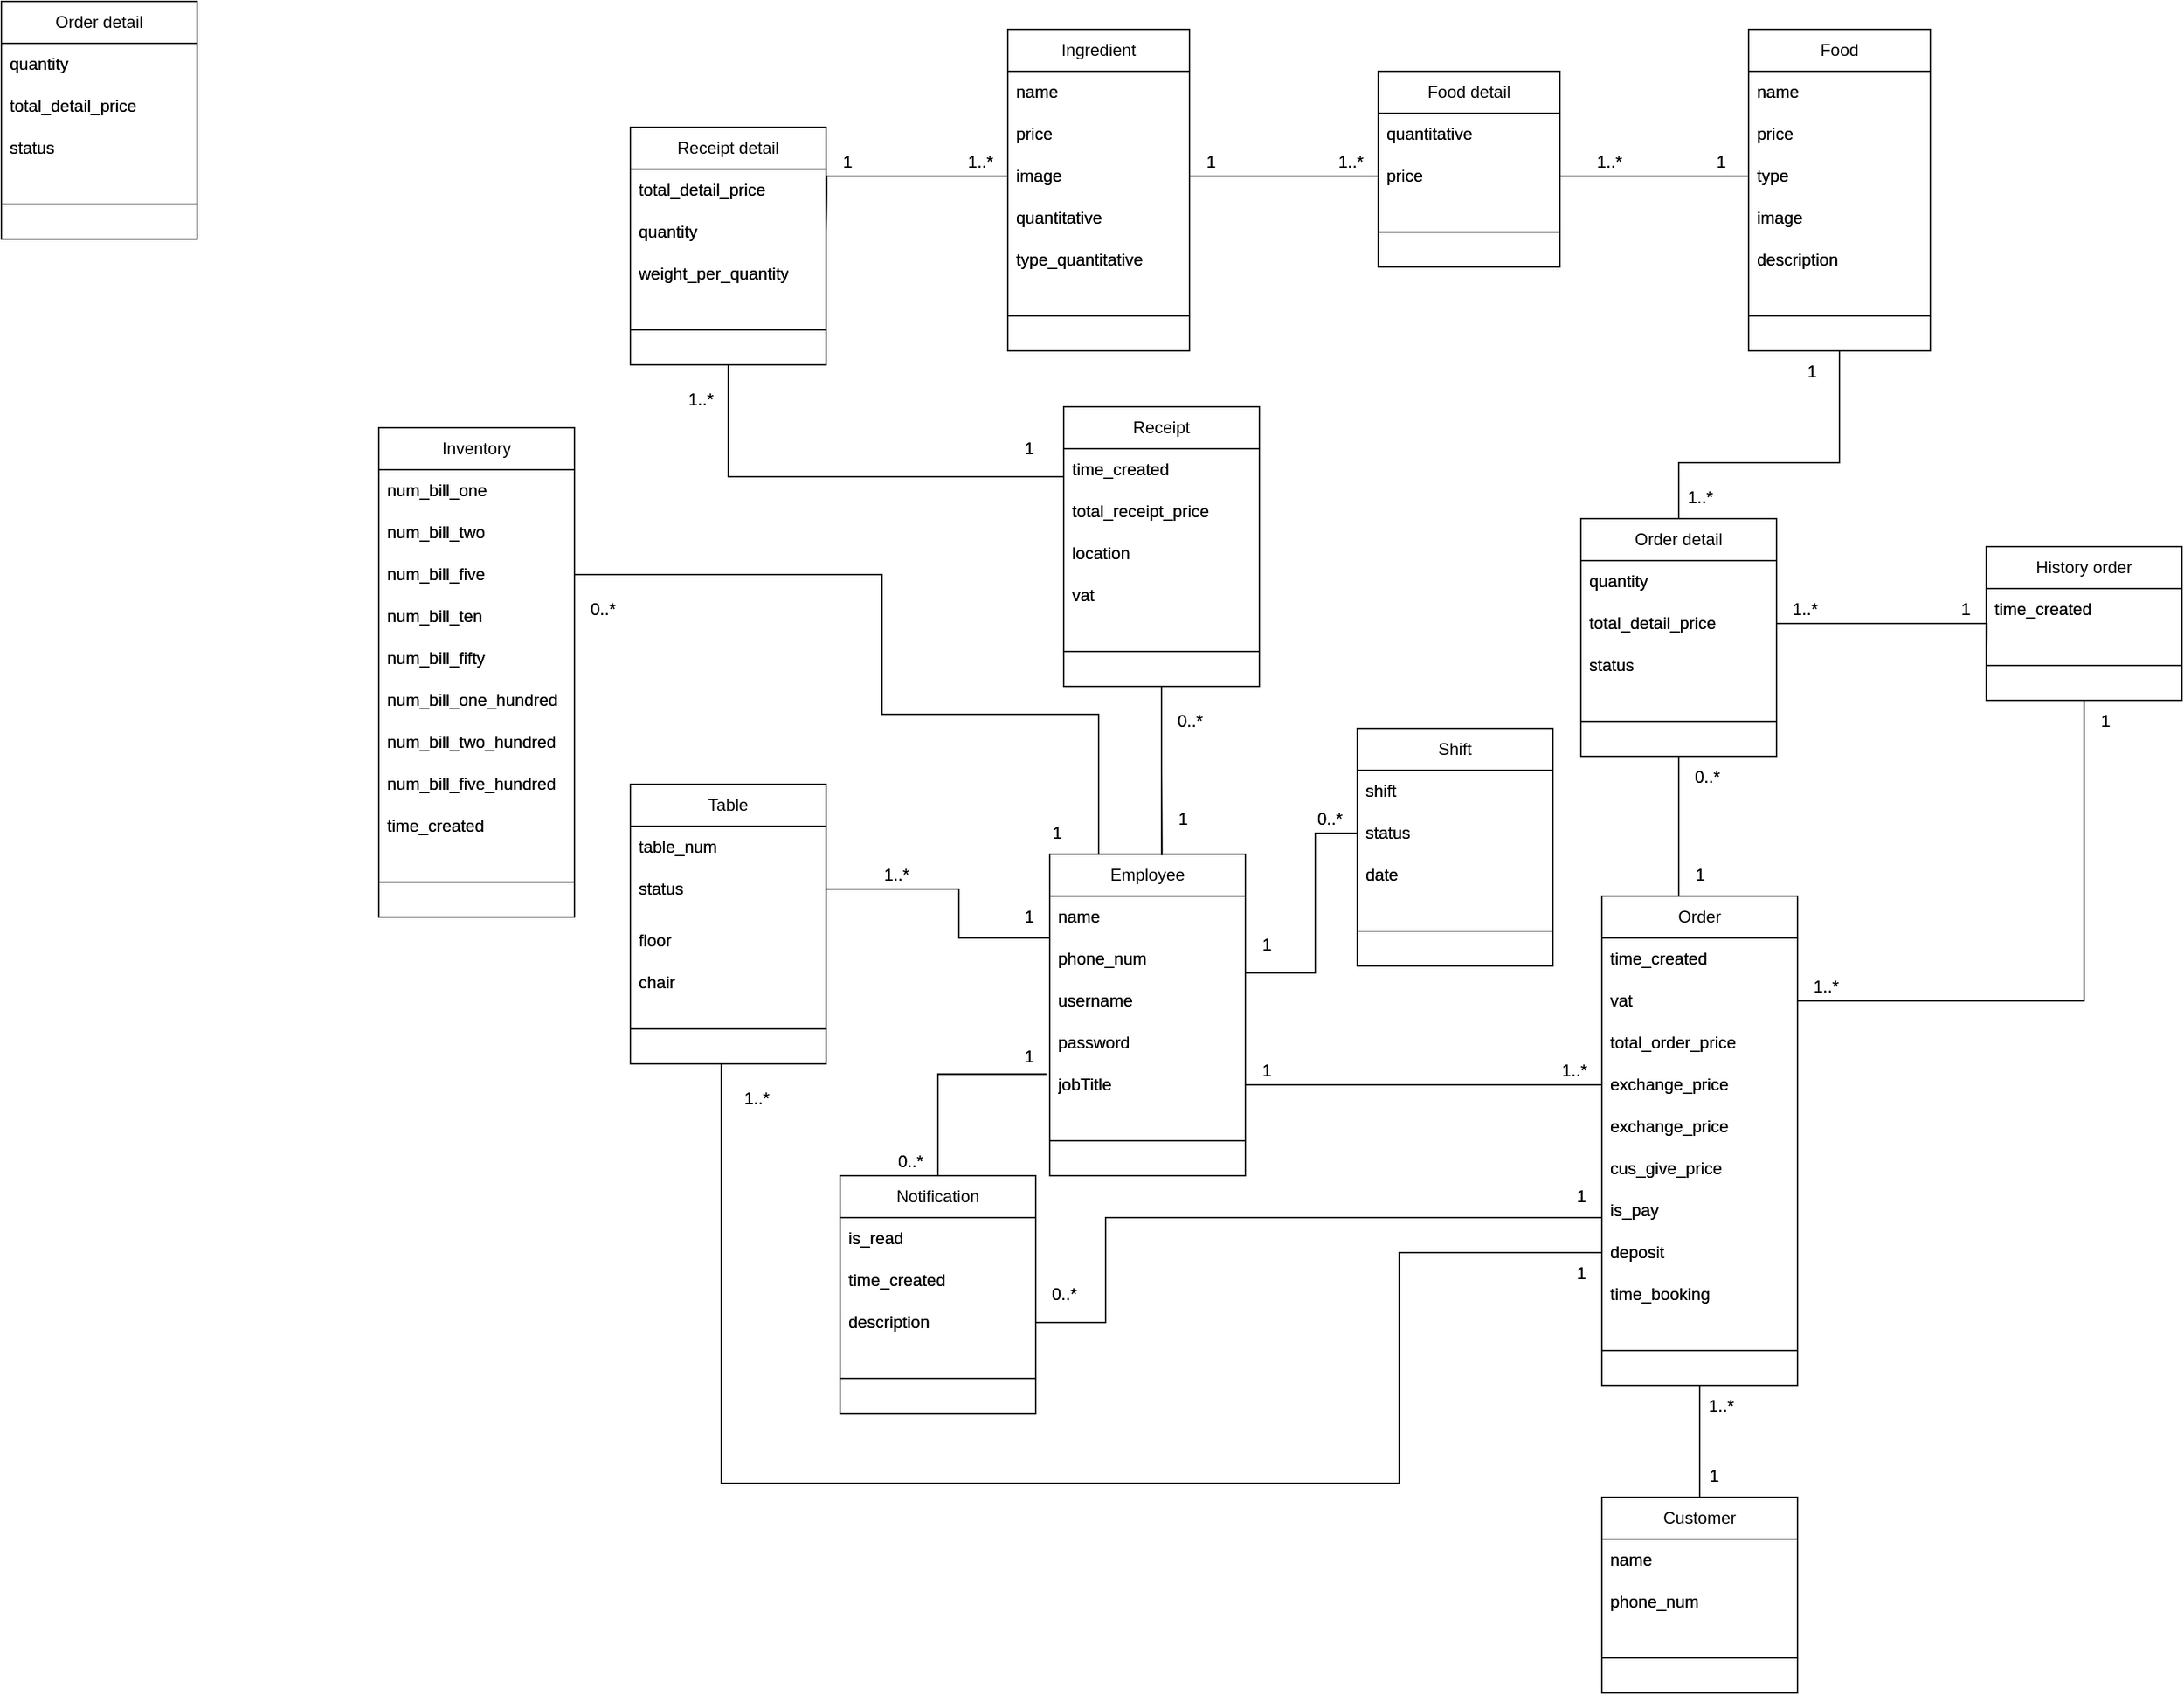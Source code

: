 <mxfile version="21.0.6" type="github">
  <diagram id="MoB5xcONRTag6QHiS8JQ" name="Trang-1">
    <mxGraphModel dx="3088" dy="1883" grid="1" gridSize="10" guides="1" tooltips="1" connect="1" arrows="1" fold="1" page="1" pageScale="1" pageWidth="827" pageHeight="1169" math="0" shadow="0">
      <root>
        <mxCell id="0" />
        <mxCell id="1" parent="0" />
        <mxCell id="PEDPwi1cgqmKv0sQqlLi-3" value="Employee" style="swimlane;fontStyle=0;childLayout=stackLayout;horizontal=1;startSize=30;horizontalStack=0;resizeParent=1;resizeParentMax=0;resizeLast=0;collapsible=1;marginBottom=0;whiteSpace=wrap;html=1;" parent="1" vertex="1">
          <mxGeometry x="-160" y="380" width="140" height="230" as="geometry" />
        </mxCell>
        <mxCell id="PEDPwi1cgqmKv0sQqlLi-4" value="name" style="text;strokeColor=none;fillColor=none;align=left;verticalAlign=middle;spacingLeft=4;spacingRight=4;overflow=hidden;points=[[0,0.5],[1,0.5]];portConstraint=eastwest;rotatable=0;whiteSpace=wrap;html=1;" parent="PEDPwi1cgqmKv0sQqlLi-3" vertex="1">
          <mxGeometry y="30" width="140" height="30" as="geometry" />
        </mxCell>
        <mxCell id="PEDPwi1cgqmKv0sQqlLi-5" value="phone_num" style="text;strokeColor=none;fillColor=none;align=left;verticalAlign=middle;spacingLeft=4;spacingRight=4;overflow=hidden;points=[[0,0.5],[1,0.5]];portConstraint=eastwest;rotatable=0;whiteSpace=wrap;html=1;" parent="PEDPwi1cgqmKv0sQqlLi-3" vertex="1">
          <mxGeometry y="60" width="140" height="30" as="geometry" />
        </mxCell>
        <mxCell id="PEDPwi1cgqmKv0sQqlLi-6" value="username" style="text;strokeColor=none;fillColor=none;align=left;verticalAlign=middle;spacingLeft=4;spacingRight=4;overflow=hidden;points=[[0,0.5],[1,0.5]];portConstraint=eastwest;rotatable=0;whiteSpace=wrap;html=1;" parent="PEDPwi1cgqmKv0sQqlLi-3" vertex="1">
          <mxGeometry y="90" width="140" height="30" as="geometry" />
        </mxCell>
        <mxCell id="mT65VQQlf_o2DMxCBc0V-1" value="password" style="text;strokeColor=none;fillColor=none;align=left;verticalAlign=middle;spacingLeft=4;spacingRight=4;overflow=hidden;points=[[0,0.5],[1,0.5]];portConstraint=eastwest;rotatable=0;whiteSpace=wrap;html=1;" parent="PEDPwi1cgqmKv0sQqlLi-3" vertex="1">
          <mxGeometry y="120" width="140" height="30" as="geometry" />
        </mxCell>
        <mxCell id="mT65VQQlf_o2DMxCBc0V-2" value="jobTitle" style="text;strokeColor=none;fillColor=none;align=left;verticalAlign=middle;spacingLeft=4;spacingRight=4;overflow=hidden;points=[[0,0.5],[1,0.5]];portConstraint=eastwest;rotatable=0;whiteSpace=wrap;html=1;" parent="PEDPwi1cgqmKv0sQqlLi-3" vertex="1">
          <mxGeometry y="150" width="140" height="30" as="geometry" />
        </mxCell>
        <mxCell id="mT65VQQlf_o2DMxCBc0V-23" value="" style="line;html=1;strokeWidth=1;align=left;verticalAlign=middle;spacingTop=-1;spacingLeft=3;spacingRight=3;rotatable=0;labelPosition=right;points=[];portConstraint=eastwest;" parent="PEDPwi1cgqmKv0sQqlLi-3" vertex="1">
          <mxGeometry y="180" width="140" height="50" as="geometry" />
        </mxCell>
        <mxCell id="PEDPwi1cgqmKv0sQqlLi-7" value="Food" style="swimlane;fontStyle=0;childLayout=stackLayout;horizontal=1;startSize=30;horizontalStack=0;resizeParent=1;resizeParentMax=0;resizeLast=0;collapsible=1;marginBottom=0;whiteSpace=wrap;html=1;" parent="1" vertex="1">
          <mxGeometry x="340" y="-210" width="130" height="230" as="geometry" />
        </mxCell>
        <mxCell id="PEDPwi1cgqmKv0sQqlLi-8" value="name" style="text;strokeColor=none;fillColor=none;align=left;verticalAlign=middle;spacingLeft=4;spacingRight=4;overflow=hidden;points=[[0,0.5],[1,0.5]];portConstraint=eastwest;rotatable=0;whiteSpace=wrap;html=1;" parent="PEDPwi1cgqmKv0sQqlLi-7" vertex="1">
          <mxGeometry y="30" width="130" height="30" as="geometry" />
        </mxCell>
        <mxCell id="PEDPwi1cgqmKv0sQqlLi-9" value="price" style="text;strokeColor=none;fillColor=none;align=left;verticalAlign=middle;spacingLeft=4;spacingRight=4;overflow=hidden;points=[[0,0.5],[1,0.5]];portConstraint=eastwest;rotatable=0;whiteSpace=wrap;html=1;" parent="PEDPwi1cgqmKv0sQqlLi-7" vertex="1">
          <mxGeometry y="60" width="130" height="30" as="geometry" />
        </mxCell>
        <mxCell id="qzh7gmZiWeXD1Ne6k-RC-3" value="type" style="text;strokeColor=none;fillColor=none;align=left;verticalAlign=middle;spacingLeft=4;spacingRight=4;overflow=hidden;points=[[0,0.5],[1,0.5]];portConstraint=eastwest;rotatable=0;whiteSpace=wrap;html=1;" parent="PEDPwi1cgqmKv0sQqlLi-7" vertex="1">
          <mxGeometry y="90" width="130" height="30" as="geometry" />
        </mxCell>
        <mxCell id="PEDPwi1cgqmKv0sQqlLi-10" value="image" style="text;strokeColor=none;fillColor=none;align=left;verticalAlign=middle;spacingLeft=4;spacingRight=4;overflow=hidden;points=[[0,0.5],[1,0.5]];portConstraint=eastwest;rotatable=0;whiteSpace=wrap;html=1;" parent="PEDPwi1cgqmKv0sQqlLi-7" vertex="1">
          <mxGeometry y="120" width="130" height="30" as="geometry" />
        </mxCell>
        <mxCell id="mT65VQQlf_o2DMxCBc0V-5" value="description" style="text;strokeColor=none;fillColor=none;align=left;verticalAlign=middle;spacingLeft=4;spacingRight=4;overflow=hidden;points=[[0,0.5],[1,0.5]];portConstraint=eastwest;rotatable=0;whiteSpace=wrap;html=1;" parent="PEDPwi1cgqmKv0sQqlLi-7" vertex="1">
          <mxGeometry y="150" width="130" height="30" as="geometry" />
        </mxCell>
        <mxCell id="mT65VQQlf_o2DMxCBc0V-6" value="" style="line;html=1;strokeWidth=1;align=left;verticalAlign=middle;spacingTop=-1;spacingLeft=3;spacingRight=3;rotatable=0;labelPosition=right;points=[];portConstraint=eastwest;" parent="PEDPwi1cgqmKv0sQqlLi-7" vertex="1">
          <mxGeometry y="180" width="130" height="50" as="geometry" />
        </mxCell>
        <mxCell id="PEDPwi1cgqmKv0sQqlLi-11" value="Order" style="swimlane;fontStyle=0;childLayout=stackLayout;horizontal=1;startSize=30;horizontalStack=0;resizeParent=1;resizeParentMax=0;resizeLast=0;collapsible=1;marginBottom=0;whiteSpace=wrap;html=1;" parent="1" vertex="1">
          <mxGeometry x="235" y="410" width="140" height="350" as="geometry" />
        </mxCell>
        <mxCell id="_N6jKQUM3jKokNbCVSxn-12" value="time_created" style="text;strokeColor=none;fillColor=none;align=left;verticalAlign=middle;spacingLeft=4;spacingRight=4;overflow=hidden;points=[[0,0.5],[1,0.5]];portConstraint=eastwest;rotatable=0;whiteSpace=wrap;html=1;" parent="PEDPwi1cgqmKv0sQqlLi-11" vertex="1">
          <mxGeometry y="30" width="140" height="30" as="geometry" />
        </mxCell>
        <mxCell id="PEDPwi1cgqmKv0sQqlLi-13" value="vat" style="text;strokeColor=none;fillColor=none;align=left;verticalAlign=middle;spacingLeft=4;spacingRight=4;overflow=hidden;points=[[0,0.5],[1,0.5]];portConstraint=eastwest;rotatable=0;whiteSpace=wrap;html=1;" parent="PEDPwi1cgqmKv0sQqlLi-11" vertex="1">
          <mxGeometry y="60" width="140" height="30" as="geometry" />
        </mxCell>
        <mxCell id="PEDPwi1cgqmKv0sQqlLi-14" value="total_order_price" style="text;strokeColor=none;fillColor=none;align=left;verticalAlign=middle;spacingLeft=4;spacingRight=4;overflow=hidden;points=[[0,0.5],[1,0.5]];portConstraint=eastwest;rotatable=0;whiteSpace=wrap;html=1;" parent="PEDPwi1cgqmKv0sQqlLi-11" vertex="1">
          <mxGeometry y="90" width="140" height="30" as="geometry" />
        </mxCell>
        <mxCell id="p7a84uN6pO3gpCQL-wbb-24" value="exchange_price" style="text;strokeColor=none;fillColor=none;align=left;verticalAlign=middle;spacingLeft=4;spacingRight=4;overflow=hidden;points=[[0,0.5],[1,0.5]];portConstraint=eastwest;rotatable=0;whiteSpace=wrap;html=1;" parent="PEDPwi1cgqmKv0sQqlLi-11" vertex="1">
          <mxGeometry y="120" width="140" height="30" as="geometry" />
        </mxCell>
        <mxCell id="mT65VQQlf_o2DMxCBc0V-17" value="exchange_price" style="text;strokeColor=none;fillColor=none;align=left;verticalAlign=middle;spacingLeft=4;spacingRight=4;overflow=hidden;points=[[0,0.5],[1,0.5]];portConstraint=eastwest;rotatable=0;whiteSpace=wrap;html=1;" parent="PEDPwi1cgqmKv0sQqlLi-11" vertex="1">
          <mxGeometry y="150" width="140" height="30" as="geometry" />
        </mxCell>
        <mxCell id="mT65VQQlf_o2DMxCBc0V-18" value="cus_give_price" style="text;strokeColor=none;fillColor=none;align=left;verticalAlign=middle;spacingLeft=4;spacingRight=4;overflow=hidden;points=[[0,0.5],[1,0.5]];portConstraint=eastwest;rotatable=0;whiteSpace=wrap;html=1;" parent="PEDPwi1cgqmKv0sQqlLi-11" vertex="1">
          <mxGeometry y="180" width="140" height="30" as="geometry" />
        </mxCell>
        <mxCell id="mT65VQQlf_o2DMxCBc0V-19" value="is_pay&lt;br&gt;" style="text;strokeColor=none;fillColor=none;align=left;verticalAlign=middle;spacingLeft=4;spacingRight=4;overflow=hidden;points=[[0,0.5],[1,0.5]];portConstraint=eastwest;rotatable=0;whiteSpace=wrap;html=1;" parent="PEDPwi1cgqmKv0sQqlLi-11" vertex="1">
          <mxGeometry y="210" width="140" height="30" as="geometry" />
        </mxCell>
        <mxCell id="mT65VQQlf_o2DMxCBc0V-21" value="deposit" style="text;strokeColor=none;fillColor=none;align=left;verticalAlign=middle;spacingLeft=4;spacingRight=4;overflow=hidden;points=[[0,0.5],[1,0.5]];portConstraint=eastwest;rotatable=0;whiteSpace=wrap;html=1;" parent="PEDPwi1cgqmKv0sQqlLi-11" vertex="1">
          <mxGeometry y="240" width="140" height="30" as="geometry" />
        </mxCell>
        <mxCell id="yec5WHj0l-F2tez45Jyu-2" value="time_booking" style="text;strokeColor=none;fillColor=none;align=left;verticalAlign=middle;spacingLeft=4;spacingRight=4;overflow=hidden;points=[[0,0.5],[1,0.5]];portConstraint=eastwest;rotatable=0;whiteSpace=wrap;html=1;" parent="PEDPwi1cgqmKv0sQqlLi-11" vertex="1">
          <mxGeometry y="270" width="140" height="30" as="geometry" />
        </mxCell>
        <mxCell id="mT65VQQlf_o2DMxCBc0V-8" value="" style="line;html=1;strokeWidth=1;align=left;verticalAlign=middle;spacingTop=-1;spacingLeft=3;spacingRight=3;rotatable=0;labelPosition=right;points=[];portConstraint=eastwest;" parent="PEDPwi1cgqmKv0sQqlLi-11" vertex="1">
          <mxGeometry y="300" width="140" height="50" as="geometry" />
        </mxCell>
        <mxCell id="PEDPwi1cgqmKv0sQqlLi-15" value="Order detail" style="swimlane;fontStyle=0;childLayout=stackLayout;horizontal=1;startSize=30;horizontalStack=0;resizeParent=1;resizeParentMax=0;resizeLast=0;collapsible=1;marginBottom=0;whiteSpace=wrap;html=1;" parent="1" vertex="1">
          <mxGeometry x="220" y="140" width="140" height="170" as="geometry" />
        </mxCell>
        <mxCell id="PEDPwi1cgqmKv0sQqlLi-17" value="quantity" style="text;strokeColor=none;fillColor=none;align=left;verticalAlign=middle;spacingLeft=4;spacingRight=4;overflow=hidden;points=[[0,0.5],[1,0.5]];portConstraint=eastwest;rotatable=0;whiteSpace=wrap;html=1;" parent="PEDPwi1cgqmKv0sQqlLi-15" vertex="1">
          <mxGeometry y="30" width="140" height="30" as="geometry" />
        </mxCell>
        <mxCell id="mT65VQQlf_o2DMxCBc0V-16" value="total_detail_price" style="text;strokeColor=none;fillColor=none;align=left;verticalAlign=middle;spacingLeft=4;spacingRight=4;overflow=hidden;points=[[0,0.5],[1,0.5]];portConstraint=eastwest;rotatable=0;whiteSpace=wrap;html=1;" parent="PEDPwi1cgqmKv0sQqlLi-15" vertex="1">
          <mxGeometry y="60" width="140" height="30" as="geometry" />
        </mxCell>
        <mxCell id="yec5WHj0l-F2tez45Jyu-1" value="status" style="text;strokeColor=none;fillColor=none;align=left;verticalAlign=middle;spacingLeft=4;spacingRight=4;overflow=hidden;points=[[0,0.5],[1,0.5]];portConstraint=eastwest;rotatable=0;whiteSpace=wrap;html=1;" parent="PEDPwi1cgqmKv0sQqlLi-15" vertex="1">
          <mxGeometry y="90" width="140" height="30" as="geometry" />
        </mxCell>
        <mxCell id="mT65VQQlf_o2DMxCBc0V-7" value="" style="line;html=1;strokeWidth=1;align=left;verticalAlign=middle;spacingTop=-1;spacingLeft=3;spacingRight=3;rotatable=0;labelPosition=right;points=[];portConstraint=eastwest;" parent="PEDPwi1cgqmKv0sQqlLi-15" vertex="1">
          <mxGeometry y="120" width="140" height="50" as="geometry" />
        </mxCell>
        <mxCell id="mT65VQQlf_o2DMxCBc0V-3" style="edgeStyle=orthogonalEdgeStyle;rounded=0;orthogonalLoop=1;jettySize=auto;html=1;entryX=0.5;entryY=0;entryDx=0;entryDy=0;endArrow=none;endFill=0;exitX=0.5;exitY=1;exitDx=0;exitDy=0;" parent="1" source="PEDPwi1cgqmKv0sQqlLi-7" target="PEDPwi1cgqmKv0sQqlLi-15" edge="1">
          <mxGeometry relative="1" as="geometry">
            <Array as="points">
              <mxPoint x="405" y="100" />
              <mxPoint x="290" y="100" />
            </Array>
            <mxPoint x="290" y="-50" as="sourcePoint" />
          </mxGeometry>
        </mxCell>
        <mxCell id="mT65VQQlf_o2DMxCBc0V-4" style="edgeStyle=orthogonalEdgeStyle;rounded=0;orthogonalLoop=1;jettySize=auto;html=1;entryX=0.5;entryY=0;entryDx=0;entryDy=0;endArrow=none;endFill=0;exitX=0.5;exitY=1;exitDx=0;exitDy=0;" parent="1" source="PEDPwi1cgqmKv0sQqlLi-15" target="PEDPwi1cgqmKv0sQqlLi-11" edge="1">
          <mxGeometry relative="1" as="geometry">
            <mxPoint x="190" y="270" as="sourcePoint" />
            <Array as="points">
              <mxPoint x="290" y="350" />
              <mxPoint x="290" y="350" />
            </Array>
          </mxGeometry>
        </mxCell>
        <mxCell id="6X7KbPRrFmeu8I76nqBr-1" style="edgeStyle=orthogonalEdgeStyle;rounded=0;orthogonalLoop=1;jettySize=auto;html=1;exitX=0.5;exitY=0;exitDx=0;exitDy=0;entryX=0.5;entryY=1;entryDx=0;entryDy=0;endArrow=none;endFill=0;" parent="1" source="mT65VQQlf_o2DMxCBc0V-26" target="PEDPwi1cgqmKv0sQqlLi-11" edge="1">
          <mxGeometry relative="1" as="geometry" />
        </mxCell>
        <mxCell id="mT65VQQlf_o2DMxCBc0V-26" value="Customer" style="swimlane;fontStyle=0;childLayout=stackLayout;horizontal=1;startSize=30;horizontalStack=0;resizeParent=1;resizeParentMax=0;resizeLast=0;collapsible=1;marginBottom=0;whiteSpace=wrap;html=1;" parent="1" vertex="1">
          <mxGeometry x="235" y="840" width="140" height="140" as="geometry">
            <mxRectangle x="390" y="380" width="70" height="30" as="alternateBounds" />
          </mxGeometry>
        </mxCell>
        <mxCell id="mT65VQQlf_o2DMxCBc0V-31" value="name" style="text;strokeColor=none;fillColor=none;align=left;verticalAlign=middle;spacingLeft=4;spacingRight=4;overflow=hidden;points=[[0,0.5],[1,0.5]];portConstraint=eastwest;rotatable=0;whiteSpace=wrap;html=1;" parent="mT65VQQlf_o2DMxCBc0V-26" vertex="1">
          <mxGeometry y="30" width="140" height="30" as="geometry" />
        </mxCell>
        <mxCell id="mT65VQQlf_o2DMxCBc0V-32" value="phone_num" style="text;strokeColor=none;fillColor=none;align=left;verticalAlign=middle;spacingLeft=4;spacingRight=4;overflow=hidden;points=[[0,0.5],[1,0.5]];portConstraint=eastwest;rotatable=0;whiteSpace=wrap;html=1;" parent="mT65VQQlf_o2DMxCBc0V-26" vertex="1">
          <mxGeometry y="60" width="140" height="30" as="geometry" />
        </mxCell>
        <mxCell id="mT65VQQlf_o2DMxCBc0V-29" value="" style="line;html=1;strokeWidth=1;align=left;verticalAlign=middle;spacingTop=-1;spacingLeft=3;spacingRight=3;rotatable=0;labelPosition=right;points=[];portConstraint=eastwest;" parent="mT65VQQlf_o2DMxCBc0V-26" vertex="1">
          <mxGeometry y="90" width="140" height="50" as="geometry" />
        </mxCell>
        <mxCell id="_N6jKQUM3jKokNbCVSxn-8" value="1" style="text;html=1;align=center;verticalAlign=middle;resizable=0;points=[];autosize=1;strokeColor=none;fillColor=none;" parent="1" vertex="1">
          <mxGeometry x="-60" y="-130" width="30" height="30" as="geometry" />
        </mxCell>
        <mxCell id="_N6jKQUM3jKokNbCVSxn-9" value="1..*" style="text;html=1;align=center;verticalAlign=middle;resizable=0;points=[];autosize=1;strokeColor=none;fillColor=none;" parent="1" vertex="1">
          <mxGeometry x="285" y="110" width="40" height="30" as="geometry" />
        </mxCell>
        <mxCell id="_N6jKQUM3jKokNbCVSxn-10" value="1" style="text;html=1;align=center;verticalAlign=middle;resizable=0;points=[];autosize=1;strokeColor=none;fillColor=none;" parent="1" vertex="1">
          <mxGeometry x="290" y="380" width="30" height="30" as="geometry" />
        </mxCell>
        <mxCell id="_N6jKQUM3jKokNbCVSxn-11" value="0..*" style="text;html=1;align=center;verticalAlign=middle;resizable=0;points=[];autosize=1;strokeColor=none;fillColor=none;" parent="1" vertex="1">
          <mxGeometry x="290" y="310" width="40" height="30" as="geometry" />
        </mxCell>
        <mxCell id="_N6jKQUM3jKokNbCVSxn-17" value="1" style="text;html=1;align=center;verticalAlign=middle;resizable=0;points=[];autosize=1;strokeColor=none;fillColor=none;" parent="1" vertex="1">
          <mxGeometry x="205" y="665" width="30" height="30" as="geometry" />
        </mxCell>
        <mxCell id="_N6jKQUM3jKokNbCVSxn-19" value="1" style="text;html=1;align=center;verticalAlign=middle;resizable=0;points=[];autosize=1;strokeColor=none;fillColor=none;" parent="1" vertex="1">
          <mxGeometry x="300" y="810" width="30" height="30" as="geometry" />
        </mxCell>
        <mxCell id="_N6jKQUM3jKokNbCVSxn-20" value="1..*" style="text;html=1;align=center;verticalAlign=middle;resizable=0;points=[];autosize=1;strokeColor=none;fillColor=none;" parent="1" vertex="1">
          <mxGeometry x="300" y="760" width="40" height="30" as="geometry" />
        </mxCell>
        <mxCell id="_N6jKQUM3jKokNbCVSxn-21" value="1" style="text;html=1;align=center;verticalAlign=middle;resizable=0;points=[];autosize=1;strokeColor=none;fillColor=none;" parent="1" vertex="1">
          <mxGeometry x="-20" y="520" width="30" height="30" as="geometry" />
        </mxCell>
        <mxCell id="_N6jKQUM3jKokNbCVSxn-22" value="1..*" style="text;html=1;align=center;verticalAlign=middle;resizable=0;points=[];autosize=1;strokeColor=none;fillColor=none;" parent="1" vertex="1">
          <mxGeometry x="195" y="520" width="40" height="30" as="geometry" />
        </mxCell>
        <mxCell id="6X7KbPRrFmeu8I76nqBr-9" value="1" style="text;html=1;align=center;verticalAlign=middle;resizable=0;points=[];autosize=1;strokeColor=none;fillColor=none;" parent="1" vertex="1">
          <mxGeometry x="-190" y="410" width="30" height="30" as="geometry" />
        </mxCell>
        <mxCell id="6X7KbPRrFmeu8I76nqBr-10" value="1..*" style="text;html=1;align=center;verticalAlign=middle;resizable=0;points=[];autosize=1;strokeColor=none;fillColor=none;" parent="1" vertex="1">
          <mxGeometry x="-290" y="380" width="40" height="30" as="geometry" />
        </mxCell>
        <mxCell id="p7a84uN6pO3gpCQL-wbb-31" style="edgeStyle=orthogonalEdgeStyle;rounded=0;orthogonalLoop=1;jettySize=auto;html=1;exitX=0.25;exitY=1;exitDx=0;exitDy=0;endArrow=none;endFill=0;entryX=0;entryY=0.5;entryDx=0;entryDy=0;" parent="1" source="p7a84uN6pO3gpCQL-wbb-1" target="mT65VQQlf_o2DMxCBc0V-21" edge="1">
          <mxGeometry relative="1" as="geometry">
            <Array as="points">
              <mxPoint x="-395" y="530" />
              <mxPoint x="-395" y="830" />
              <mxPoint x="90" y="830" />
              <mxPoint x="90" y="665" />
            </Array>
            <mxPoint x="-200" y="760" as="targetPoint" />
          </mxGeometry>
        </mxCell>
        <mxCell id="p7a84uN6pO3gpCQL-wbb-1" value="Table" style="swimlane;fontStyle=0;childLayout=stackLayout;horizontal=1;startSize=30;horizontalStack=0;resizeParent=1;resizeParentMax=0;resizeLast=0;collapsible=1;marginBottom=0;whiteSpace=wrap;html=1;" parent="1" vertex="1">
          <mxGeometry x="-460" y="330" width="140" height="200" as="geometry">
            <mxRectangle x="390" y="380" width="70" height="30" as="alternateBounds" />
          </mxGeometry>
        </mxCell>
        <mxCell id="p7a84uN6pO3gpCQL-wbb-2" value="table_num" style="text;strokeColor=none;fillColor=none;align=left;verticalAlign=middle;spacingLeft=4;spacingRight=4;overflow=hidden;points=[[0,0.5],[1,0.5]];portConstraint=eastwest;rotatable=0;whiteSpace=wrap;html=1;" parent="p7a84uN6pO3gpCQL-wbb-1" vertex="1">
          <mxGeometry y="30" width="140" height="30" as="geometry" />
        </mxCell>
        <mxCell id="p7a84uN6pO3gpCQL-wbb-3" value="status" style="text;strokeColor=none;fillColor=none;align=left;verticalAlign=middle;spacingLeft=4;spacingRight=4;overflow=hidden;points=[[0,0.5],[1,0.5]];portConstraint=eastwest;rotatable=0;whiteSpace=wrap;html=1;" parent="p7a84uN6pO3gpCQL-wbb-1" vertex="1">
          <mxGeometry y="60" width="140" height="30" as="geometry" />
        </mxCell>
        <mxCell id="i_WrVAym4BzZV_MK-5CT-1" value="&lt;p data-pm-slice=&quot;1 1 []&quot;&gt;floor&amp;nbsp;&lt;/p&gt;" style="text;strokeColor=none;fillColor=none;align=left;verticalAlign=middle;spacingLeft=4;spacingRight=4;overflow=hidden;points=[[0,0.5],[1,0.5]];portConstraint=eastwest;rotatable=0;whiteSpace=wrap;html=1;" parent="p7a84uN6pO3gpCQL-wbb-1" vertex="1">
          <mxGeometry y="90" width="140" height="30" as="geometry" />
        </mxCell>
        <mxCell id="i_WrVAym4BzZV_MK-5CT-2" value="&lt;p data-pm-slice=&quot;1 1 []&quot;&gt;chair&lt;/p&gt;" style="text;strokeColor=none;fillColor=none;align=left;verticalAlign=middle;spacingLeft=4;spacingRight=4;overflow=hidden;points=[[0,0.5],[1,0.5]];portConstraint=eastwest;rotatable=0;whiteSpace=wrap;html=1;" parent="p7a84uN6pO3gpCQL-wbb-1" vertex="1">
          <mxGeometry y="120" width="140" height="30" as="geometry" />
        </mxCell>
        <mxCell id="p7a84uN6pO3gpCQL-wbb-5" value="" style="line;html=1;strokeWidth=1;align=left;verticalAlign=middle;spacingTop=-1;spacingLeft=3;spacingRight=3;rotatable=0;labelPosition=right;points=[];portConstraint=eastwest;" parent="p7a84uN6pO3gpCQL-wbb-1" vertex="1">
          <mxGeometry y="150" width="140" height="50" as="geometry" />
        </mxCell>
        <mxCell id="p7a84uN6pO3gpCQL-wbb-9" value="1..*" style="text;html=1;align=center;verticalAlign=middle;resizable=0;points=[];autosize=1;strokeColor=none;fillColor=none;" parent="1" vertex="1">
          <mxGeometry x="-390" y="540" width="40" height="30" as="geometry" />
        </mxCell>
        <mxCell id="p7a84uN6pO3gpCQL-wbb-12" value="Shift" style="swimlane;fontStyle=0;childLayout=stackLayout;horizontal=1;startSize=30;horizontalStack=0;resizeParent=1;resizeParentMax=0;resizeLast=0;collapsible=1;marginBottom=0;whiteSpace=wrap;html=1;" parent="1" vertex="1">
          <mxGeometry x="60" y="290" width="140" height="170" as="geometry" />
        </mxCell>
        <mxCell id="p7a84uN6pO3gpCQL-wbb-13" value="shift" style="text;strokeColor=none;fillColor=none;align=left;verticalAlign=middle;spacingLeft=4;spacingRight=4;overflow=hidden;points=[[0,0.5],[1,0.5]];portConstraint=eastwest;rotatable=0;whiteSpace=wrap;html=1;" parent="p7a84uN6pO3gpCQL-wbb-12" vertex="1">
          <mxGeometry y="30" width="140" height="30" as="geometry" />
        </mxCell>
        <mxCell id="p7a84uN6pO3gpCQL-wbb-14" value="status" style="text;strokeColor=none;fillColor=none;align=left;verticalAlign=middle;spacingLeft=4;spacingRight=4;overflow=hidden;points=[[0,0.5],[1,0.5]];portConstraint=eastwest;rotatable=0;whiteSpace=wrap;html=1;" parent="p7a84uN6pO3gpCQL-wbb-12" vertex="1">
          <mxGeometry y="60" width="140" height="30" as="geometry" />
        </mxCell>
        <mxCell id="p7a84uN6pO3gpCQL-wbb-15" value="date" style="text;strokeColor=none;fillColor=none;align=left;verticalAlign=middle;spacingLeft=4;spacingRight=4;overflow=hidden;points=[[0,0.5],[1,0.5]];portConstraint=eastwest;rotatable=0;whiteSpace=wrap;html=1;" parent="p7a84uN6pO3gpCQL-wbb-12" vertex="1">
          <mxGeometry y="90" width="140" height="30" as="geometry" />
        </mxCell>
        <mxCell id="p7a84uN6pO3gpCQL-wbb-18" value="" style="line;html=1;strokeWidth=1;align=left;verticalAlign=middle;spacingTop=-1;spacingLeft=3;spacingRight=3;rotatable=0;labelPosition=right;points=[];portConstraint=eastwest;" parent="p7a84uN6pO3gpCQL-wbb-12" vertex="1">
          <mxGeometry y="120" width="140" height="50" as="geometry" />
        </mxCell>
        <mxCell id="p7a84uN6pO3gpCQL-wbb-19" style="edgeStyle=orthogonalEdgeStyle;rounded=0;orthogonalLoop=1;jettySize=auto;html=1;exitX=1;exitY=0.5;exitDx=0;exitDy=0;entryX=0;entryY=0.5;entryDx=0;entryDy=0;endArrow=none;endFill=0;" parent="1" source="PEDPwi1cgqmKv0sQqlLi-5" edge="1">
          <mxGeometry relative="1" as="geometry">
            <mxPoint x="60" y="365" as="targetPoint" />
            <Array as="points">
              <mxPoint x="30" y="465" />
              <mxPoint x="30" y="365" />
            </Array>
          </mxGeometry>
        </mxCell>
        <mxCell id="p7a84uN6pO3gpCQL-wbb-22" value="1" style="text;html=1;align=center;verticalAlign=middle;resizable=0;points=[];autosize=1;strokeColor=none;fillColor=none;" parent="1" vertex="1">
          <mxGeometry x="-20" y="430" width="30" height="30" as="geometry" />
        </mxCell>
        <mxCell id="p7a84uN6pO3gpCQL-wbb-23" value="0..*" style="text;html=1;align=center;verticalAlign=middle;resizable=0;points=[];autosize=1;strokeColor=none;fillColor=none;" parent="1" vertex="1">
          <mxGeometry x="20" y="340" width="40" height="30" as="geometry" />
        </mxCell>
        <mxCell id="p7a84uN6pO3gpCQL-wbb-26" style="edgeStyle=orthogonalEdgeStyle;rounded=0;orthogonalLoop=1;jettySize=auto;html=1;exitX=1;exitY=0.5;exitDx=0;exitDy=0;entryX=0;entryY=0.5;entryDx=0;entryDy=0;endArrow=none;endFill=0;" parent="1" source="mT65VQQlf_o2DMxCBc0V-2" target="p7a84uN6pO3gpCQL-wbb-24" edge="1">
          <mxGeometry relative="1" as="geometry" />
        </mxCell>
        <mxCell id="p7a84uN6pO3gpCQL-wbb-30" style="edgeStyle=orthogonalEdgeStyle;rounded=0;orthogonalLoop=1;jettySize=auto;html=1;exitX=0;exitY=0.5;exitDx=0;exitDy=0;entryX=1;entryY=0.5;entryDx=0;entryDy=0;endArrow=none;endFill=0;" parent="1" source="PEDPwi1cgqmKv0sQqlLi-4" target="p7a84uN6pO3gpCQL-wbb-3" edge="1">
          <mxGeometry relative="1" as="geometry">
            <Array as="points">
              <mxPoint x="-160" y="440" />
              <mxPoint x="-225" y="440" />
              <mxPoint x="-225" y="405" />
            </Array>
          </mxGeometry>
        </mxCell>
        <mxCell id="mJryhwvAsWgruCLc6dX8-28" style="edgeStyle=orthogonalEdgeStyle;rounded=0;orthogonalLoop=1;jettySize=auto;html=1;exitX=0.5;exitY=1;exitDx=0;exitDy=0;entryX=0.573;entryY=0.004;entryDx=0;entryDy=0;entryPerimeter=0;endArrow=none;endFill=0;" parent="1" source="mJryhwvAsWgruCLc6dX8-1" target="PEDPwi1cgqmKv0sQqlLi-3" edge="1">
          <mxGeometry relative="1" as="geometry" />
        </mxCell>
        <mxCell id="mJryhwvAsWgruCLc6dX8-1" value="Receipt" style="swimlane;fontStyle=0;childLayout=stackLayout;horizontal=1;startSize=30;horizontalStack=0;resizeParent=1;resizeParentMax=0;resizeLast=0;collapsible=1;marginBottom=0;whiteSpace=wrap;html=1;" parent="1" vertex="1">
          <mxGeometry x="-150" y="60" width="140" height="200" as="geometry" />
        </mxCell>
        <mxCell id="mJryhwvAsWgruCLc6dX8-32" value="time_created" style="text;strokeColor=none;fillColor=none;align=left;verticalAlign=middle;spacingLeft=4;spacingRight=4;overflow=hidden;points=[[0,0.5],[1,0.5]];portConstraint=eastwest;rotatable=0;whiteSpace=wrap;html=1;" parent="mJryhwvAsWgruCLc6dX8-1" vertex="1">
          <mxGeometry y="30" width="140" height="30" as="geometry" />
        </mxCell>
        <mxCell id="mJryhwvAsWgruCLc6dX8-33" value="total_receipt_price" style="text;strokeColor=none;fillColor=none;align=left;verticalAlign=middle;spacingLeft=4;spacingRight=4;overflow=hidden;points=[[0,0.5],[1,0.5]];portConstraint=eastwest;rotatable=0;whiteSpace=wrap;html=1;" parent="mJryhwvAsWgruCLc6dX8-1" vertex="1">
          <mxGeometry y="60" width="140" height="30" as="geometry" />
        </mxCell>
        <mxCell id="mJryhwvAsWgruCLc6dX8-34" value="location" style="text;strokeColor=none;fillColor=none;align=left;verticalAlign=middle;spacingLeft=4;spacingRight=4;overflow=hidden;points=[[0,0.5],[1,0.5]];portConstraint=eastwest;rotatable=0;whiteSpace=wrap;html=1;" parent="mJryhwvAsWgruCLc6dX8-1" vertex="1">
          <mxGeometry y="90" width="140" height="30" as="geometry" />
        </mxCell>
        <mxCell id="mJryhwvAsWgruCLc6dX8-35" value="vat" style="text;strokeColor=none;fillColor=none;align=left;verticalAlign=middle;spacingLeft=4;spacingRight=4;overflow=hidden;points=[[0,0.5],[1,0.5]];portConstraint=eastwest;rotatable=0;whiteSpace=wrap;html=1;" parent="mJryhwvAsWgruCLc6dX8-1" vertex="1">
          <mxGeometry y="120" width="140" height="30" as="geometry" />
        </mxCell>
        <mxCell id="mJryhwvAsWgruCLc6dX8-5" value="" style="line;html=1;strokeWidth=1;align=left;verticalAlign=middle;spacingTop=-1;spacingLeft=3;spacingRight=3;rotatable=0;labelPosition=right;points=[];portConstraint=eastwest;" parent="mJryhwvAsWgruCLc6dX8-1" vertex="1">
          <mxGeometry y="150" width="140" height="50" as="geometry" />
        </mxCell>
        <mxCell id="mJryhwvAsWgruCLc6dX8-6" value="Ingredient" style="swimlane;fontStyle=0;childLayout=stackLayout;horizontal=1;startSize=30;horizontalStack=0;resizeParent=1;resizeParentMax=0;resizeLast=0;collapsible=1;marginBottom=0;whiteSpace=wrap;html=1;" parent="1" vertex="1">
          <mxGeometry x="-190" y="-210" width="130" height="230" as="geometry" />
        </mxCell>
        <mxCell id="mJryhwvAsWgruCLc6dX8-7" value="name" style="text;strokeColor=none;fillColor=none;align=left;verticalAlign=middle;spacingLeft=4;spacingRight=4;overflow=hidden;points=[[0,0.5],[1,0.5]];portConstraint=eastwest;rotatable=0;whiteSpace=wrap;html=1;" parent="mJryhwvAsWgruCLc6dX8-6" vertex="1">
          <mxGeometry y="30" width="130" height="30" as="geometry" />
        </mxCell>
        <mxCell id="mJryhwvAsWgruCLc6dX8-8" value="price" style="text;strokeColor=none;fillColor=none;align=left;verticalAlign=middle;spacingLeft=4;spacingRight=4;overflow=hidden;points=[[0,0.5],[1,0.5]];portConstraint=eastwest;rotatable=0;whiteSpace=wrap;html=1;" parent="mJryhwvAsWgruCLc6dX8-6" vertex="1">
          <mxGeometry y="60" width="130" height="30" as="geometry" />
        </mxCell>
        <mxCell id="mJryhwvAsWgruCLc6dX8-9" value="image" style="text;strokeColor=none;fillColor=none;align=left;verticalAlign=middle;spacingLeft=4;spacingRight=4;overflow=hidden;points=[[0,0.5],[1,0.5]];portConstraint=eastwest;rotatable=0;whiteSpace=wrap;html=1;" parent="mJryhwvAsWgruCLc6dX8-6" vertex="1">
          <mxGeometry y="90" width="130" height="30" as="geometry" />
        </mxCell>
        <mxCell id="mJryhwvAsWgruCLc6dX8-23" value="quantitative" style="text;strokeColor=none;fillColor=none;align=left;verticalAlign=middle;spacingLeft=4;spacingRight=4;overflow=hidden;points=[[0,0.5],[1,0.5]];portConstraint=eastwest;rotatable=0;whiteSpace=wrap;html=1;" parent="mJryhwvAsWgruCLc6dX8-6" vertex="1">
          <mxGeometry y="120" width="130" height="30" as="geometry" />
        </mxCell>
        <mxCell id="qzh7gmZiWeXD1Ne6k-RC-1" value="type_quantitative" style="text;strokeColor=none;fillColor=none;align=left;verticalAlign=middle;spacingLeft=4;spacingRight=4;overflow=hidden;points=[[0,0.5],[1,0.5]];portConstraint=eastwest;rotatable=0;whiteSpace=wrap;html=1;" parent="mJryhwvAsWgruCLc6dX8-6" vertex="1">
          <mxGeometry y="150" width="130" height="30" as="geometry" />
        </mxCell>
        <mxCell id="mJryhwvAsWgruCLc6dX8-11" value="" style="line;html=1;strokeWidth=1;align=left;verticalAlign=middle;spacingTop=-1;spacingLeft=3;spacingRight=3;rotatable=0;labelPosition=right;points=[];portConstraint=eastwest;" parent="mJryhwvAsWgruCLc6dX8-6" vertex="1">
          <mxGeometry y="180" width="130" height="50" as="geometry" />
        </mxCell>
        <mxCell id="mJryhwvAsWgruCLc6dX8-13" value="Order detail" style="swimlane;fontStyle=0;childLayout=stackLayout;horizontal=1;startSize=30;horizontalStack=0;resizeParent=1;resizeParentMax=0;resizeLast=0;collapsible=1;marginBottom=0;whiteSpace=wrap;html=1;" parent="1" vertex="1">
          <mxGeometry x="-910" y="-230" width="140" height="170" as="geometry" />
        </mxCell>
        <mxCell id="mJryhwvAsWgruCLc6dX8-14" value="quantity" style="text;strokeColor=none;fillColor=none;align=left;verticalAlign=middle;spacingLeft=4;spacingRight=4;overflow=hidden;points=[[0,0.5],[1,0.5]];portConstraint=eastwest;rotatable=0;whiteSpace=wrap;html=1;" parent="mJryhwvAsWgruCLc6dX8-13" vertex="1">
          <mxGeometry y="30" width="140" height="30" as="geometry" />
        </mxCell>
        <mxCell id="mJryhwvAsWgruCLc6dX8-15" value="total_detail_price" style="text;strokeColor=none;fillColor=none;align=left;verticalAlign=middle;spacingLeft=4;spacingRight=4;overflow=hidden;points=[[0,0.5],[1,0.5]];portConstraint=eastwest;rotatable=0;whiteSpace=wrap;html=1;" parent="mJryhwvAsWgruCLc6dX8-13" vertex="1">
          <mxGeometry y="60" width="140" height="30" as="geometry" />
        </mxCell>
        <mxCell id="mJryhwvAsWgruCLc6dX8-16" value="status" style="text;strokeColor=none;fillColor=none;align=left;verticalAlign=middle;spacingLeft=4;spacingRight=4;overflow=hidden;points=[[0,0.5],[1,0.5]];portConstraint=eastwest;rotatable=0;whiteSpace=wrap;html=1;" parent="mJryhwvAsWgruCLc6dX8-13" vertex="1">
          <mxGeometry y="90" width="140" height="30" as="geometry" />
        </mxCell>
        <mxCell id="mJryhwvAsWgruCLc6dX8-17" value="" style="line;html=1;strokeWidth=1;align=left;verticalAlign=middle;spacingTop=-1;spacingLeft=3;spacingRight=3;rotatable=0;labelPosition=right;points=[];portConstraint=eastwest;" parent="mJryhwvAsWgruCLc6dX8-13" vertex="1">
          <mxGeometry y="120" width="140" height="50" as="geometry" />
        </mxCell>
        <mxCell id="mJryhwvAsWgruCLc6dX8-19" value="1..*" style="text;html=1;align=center;verticalAlign=middle;resizable=0;points=[];autosize=1;strokeColor=none;fillColor=none;" parent="1" vertex="1">
          <mxGeometry x="35" y="-130" width="40" height="30" as="geometry" />
        </mxCell>
        <mxCell id="mJryhwvAsWgruCLc6dX8-20" value="1" style="text;html=1;align=center;verticalAlign=middle;resizable=0;points=[];autosize=1;strokeColor=none;fillColor=none;" parent="1" vertex="1">
          <mxGeometry x="370" y="20" width="30" height="30" as="geometry" />
        </mxCell>
        <mxCell id="mJryhwvAsWgruCLc6dX8-22" value="Receipt&amp;nbsp;detail" style="swimlane;fontStyle=0;childLayout=stackLayout;horizontal=1;startSize=30;horizontalStack=0;resizeParent=1;resizeParentMax=0;resizeLast=0;collapsible=1;marginBottom=0;whiteSpace=wrap;html=1;" parent="1" vertex="1">
          <mxGeometry x="-460" y="-140" width="140" height="170" as="geometry" />
        </mxCell>
        <mxCell id="mJryhwvAsWgruCLc6dX8-31" value="total_detail_price" style="text;strokeColor=none;fillColor=none;align=left;verticalAlign=middle;spacingLeft=4;spacingRight=4;overflow=hidden;points=[[0,0.5],[1,0.5]];portConstraint=eastwest;rotatable=0;whiteSpace=wrap;html=1;" parent="mJryhwvAsWgruCLc6dX8-22" vertex="1">
          <mxGeometry y="30" width="140" height="30" as="geometry" />
        </mxCell>
        <mxCell id="qzh7gmZiWeXD1Ne6k-RC-2" value="quantity" style="text;strokeColor=none;fillColor=none;align=left;verticalAlign=middle;spacingLeft=4;spacingRight=4;overflow=hidden;points=[[0,0.5],[1,0.5]];portConstraint=eastwest;rotatable=0;whiteSpace=wrap;html=1;" parent="mJryhwvAsWgruCLc6dX8-22" vertex="1">
          <mxGeometry y="60" width="140" height="30" as="geometry" />
        </mxCell>
        <mxCell id="qzh7gmZiWeXD1Ne6k-RC-26" value="weight_per_quantity" style="text;strokeColor=none;fillColor=none;align=left;verticalAlign=middle;spacingLeft=4;spacingRight=4;overflow=hidden;points=[[0,0.5],[1,0.5]];portConstraint=eastwest;rotatable=0;whiteSpace=wrap;html=1;" parent="mJryhwvAsWgruCLc6dX8-22" vertex="1">
          <mxGeometry y="90" width="140" height="30" as="geometry" />
        </mxCell>
        <mxCell id="mJryhwvAsWgruCLc6dX8-26" value="" style="line;html=1;strokeWidth=1;align=left;verticalAlign=middle;spacingTop=-1;spacingLeft=3;spacingRight=3;rotatable=0;labelPosition=right;points=[];portConstraint=eastwest;" parent="mJryhwvAsWgruCLc6dX8-22" vertex="1">
          <mxGeometry y="120" width="140" height="50" as="geometry" />
        </mxCell>
        <mxCell id="mJryhwvAsWgruCLc6dX8-27" style="edgeStyle=orthogonalEdgeStyle;rounded=0;orthogonalLoop=1;jettySize=auto;html=1;exitX=1;exitY=0.5;exitDx=0;exitDy=0;entryX=0;entryY=0.5;entryDx=0;entryDy=0;endArrow=none;endFill=0;" parent="1" target="mJryhwvAsWgruCLc6dX8-9" edge="1">
          <mxGeometry relative="1" as="geometry">
            <mxPoint x="-320" y="-65" as="sourcePoint" />
          </mxGeometry>
        </mxCell>
        <mxCell id="mJryhwvAsWgruCLc6dX8-29" style="edgeStyle=orthogonalEdgeStyle;rounded=0;orthogonalLoop=1;jettySize=auto;html=1;exitX=0;exitY=0.5;exitDx=0;exitDy=0;entryX=0.5;entryY=1;entryDx=0;entryDy=0;endArrow=none;endFill=0;" parent="1" target="mJryhwvAsWgruCLc6dX8-22" edge="1">
          <mxGeometry relative="1" as="geometry">
            <mxPoint x="-150" y="135" as="sourcePoint" />
            <Array as="points">
              <mxPoint x="-150" y="110" />
              <mxPoint x="-390" y="110" />
            </Array>
          </mxGeometry>
        </mxCell>
        <mxCell id="mJryhwvAsWgruCLc6dX8-36" value="1" style="text;html=1;align=center;verticalAlign=middle;resizable=0;points=[];autosize=1;strokeColor=none;fillColor=none;" parent="1" vertex="1">
          <mxGeometry x="-320" y="-130" width="30" height="30" as="geometry" />
        </mxCell>
        <mxCell id="mJryhwvAsWgruCLc6dX8-37" value="1..*" style="text;html=1;align=center;verticalAlign=middle;resizable=0;points=[];autosize=1;strokeColor=none;fillColor=none;" parent="1" vertex="1">
          <mxGeometry x="-230" y="-130" width="40" height="30" as="geometry" />
        </mxCell>
        <mxCell id="mJryhwvAsWgruCLc6dX8-41" value="1" style="text;html=1;align=center;verticalAlign=middle;resizable=0;points=[];autosize=1;strokeColor=none;fillColor=none;" parent="1" vertex="1">
          <mxGeometry x="-190" y="75" width="30" height="30" as="geometry" />
        </mxCell>
        <mxCell id="mJryhwvAsWgruCLc6dX8-42" value="1..*" style="text;html=1;align=center;verticalAlign=middle;resizable=0;points=[];autosize=1;strokeColor=none;fillColor=none;" parent="1" vertex="1">
          <mxGeometry x="-430" y="40" width="40" height="30" as="geometry" />
        </mxCell>
        <mxCell id="mJryhwvAsWgruCLc6dX8-43" value="1" style="text;html=1;align=center;verticalAlign=middle;resizable=0;points=[];autosize=1;strokeColor=none;fillColor=none;" parent="1" vertex="1">
          <mxGeometry x="-80" y="340" width="30" height="30" as="geometry" />
        </mxCell>
        <mxCell id="mJryhwvAsWgruCLc6dX8-44" value="0..*" style="text;html=1;align=center;verticalAlign=middle;resizable=0;points=[];autosize=1;strokeColor=none;fillColor=none;" parent="1" vertex="1">
          <mxGeometry x="-80" y="270" width="40" height="30" as="geometry" />
        </mxCell>
        <mxCell id="i_WrVAym4BzZV_MK-5CT-12" style="edgeStyle=orthogonalEdgeStyle;rounded=0;orthogonalLoop=1;jettySize=auto;html=1;exitX=0.5;exitY=1;exitDx=0;exitDy=0;entryX=1;entryY=0.5;entryDx=0;entryDy=0;endArrow=none;endFill=0;" parent="1" source="i_WrVAym4BzZV_MK-5CT-4" target="PEDPwi1cgqmKv0sQqlLi-13" edge="1">
          <mxGeometry relative="1" as="geometry" />
        </mxCell>
        <mxCell id="i_WrVAym4BzZV_MK-5CT-4" value="History order" style="swimlane;fontStyle=0;childLayout=stackLayout;horizontal=1;startSize=30;horizontalStack=0;resizeParent=1;resizeParentMax=0;resizeLast=0;collapsible=1;marginBottom=0;whiteSpace=wrap;html=1;" parent="1" vertex="1">
          <mxGeometry x="510" y="160" width="140" height="110" as="geometry" />
        </mxCell>
        <mxCell id="i_WrVAym4BzZV_MK-5CT-15" value="time_created" style="text;strokeColor=none;fillColor=none;align=left;verticalAlign=middle;spacingLeft=4;spacingRight=4;overflow=hidden;points=[[0,0.5],[1,0.5]];portConstraint=eastwest;rotatable=0;whiteSpace=wrap;html=1;" parent="i_WrVAym4BzZV_MK-5CT-4" vertex="1">
          <mxGeometry y="30" width="140" height="30" as="geometry" />
        </mxCell>
        <mxCell id="i_WrVAym4BzZV_MK-5CT-8" value="" style="line;html=1;strokeWidth=1;align=left;verticalAlign=middle;spacingTop=-1;spacingLeft=3;spacingRight=3;rotatable=0;labelPosition=right;points=[];portConstraint=eastwest;" parent="i_WrVAym4BzZV_MK-5CT-4" vertex="1">
          <mxGeometry y="60" width="140" height="50" as="geometry" />
        </mxCell>
        <mxCell id="i_WrVAym4BzZV_MK-5CT-9" style="edgeStyle=orthogonalEdgeStyle;rounded=0;orthogonalLoop=1;jettySize=auto;html=1;exitX=0;exitY=0.5;exitDx=0;exitDy=0;entryX=1;entryY=0.5;entryDx=0;entryDy=0;endArrow=none;endFill=0;" parent="1" target="mT65VQQlf_o2DMxCBc0V-16" edge="1">
          <mxGeometry relative="1" as="geometry">
            <mxPoint x="510" y="235" as="sourcePoint" />
          </mxGeometry>
        </mxCell>
        <mxCell id="i_WrVAym4BzZV_MK-5CT-10" value="1" style="text;html=1;align=center;verticalAlign=middle;resizable=0;points=[];autosize=1;strokeColor=none;fillColor=none;" parent="1" vertex="1">
          <mxGeometry x="480" y="190" width="30" height="30" as="geometry" />
        </mxCell>
        <mxCell id="i_WrVAym4BzZV_MK-5CT-11" value="1..*" style="text;html=1;align=center;verticalAlign=middle;resizable=0;points=[];autosize=1;strokeColor=none;fillColor=none;" parent="1" vertex="1">
          <mxGeometry x="360" y="190" width="40" height="30" as="geometry" />
        </mxCell>
        <mxCell id="i_WrVAym4BzZV_MK-5CT-14" value="1" style="text;html=1;align=center;verticalAlign=middle;resizable=0;points=[];autosize=1;strokeColor=none;fillColor=none;" parent="1" vertex="1">
          <mxGeometry x="580" y="270" width="30" height="30" as="geometry" />
        </mxCell>
        <mxCell id="i_WrVAym4BzZV_MK-5CT-16" value="Inventory" style="swimlane;fontStyle=0;childLayout=stackLayout;horizontal=1;startSize=30;horizontalStack=0;resizeParent=1;resizeParentMax=0;resizeLast=0;collapsible=1;marginBottom=0;whiteSpace=wrap;html=1;" parent="1" vertex="1">
          <mxGeometry x="-640" y="75" width="140" height="350" as="geometry" />
        </mxCell>
        <mxCell id="i_WrVAym4BzZV_MK-5CT-17" value="num_bill_one" style="text;strokeColor=none;fillColor=none;align=left;verticalAlign=middle;spacingLeft=4;spacingRight=4;overflow=hidden;points=[[0,0.5],[1,0.5]];portConstraint=eastwest;rotatable=0;whiteSpace=wrap;html=1;" parent="i_WrVAym4BzZV_MK-5CT-16" vertex="1">
          <mxGeometry y="30" width="140" height="30" as="geometry" />
        </mxCell>
        <mxCell id="i_WrVAym4BzZV_MK-5CT-18" value="num_bill_two" style="text;strokeColor=none;fillColor=none;align=left;verticalAlign=middle;spacingLeft=4;spacingRight=4;overflow=hidden;points=[[0,0.5],[1,0.5]];portConstraint=eastwest;rotatable=0;whiteSpace=wrap;html=1;" parent="i_WrVAym4BzZV_MK-5CT-16" vertex="1">
          <mxGeometry y="60" width="140" height="30" as="geometry" />
        </mxCell>
        <mxCell id="i_WrVAym4BzZV_MK-5CT-19" value="num_bill_five" style="text;strokeColor=none;fillColor=none;align=left;verticalAlign=middle;spacingLeft=4;spacingRight=4;overflow=hidden;points=[[0,0.5],[1,0.5]];portConstraint=eastwest;rotatable=0;whiteSpace=wrap;html=1;" parent="i_WrVAym4BzZV_MK-5CT-16" vertex="1">
          <mxGeometry y="90" width="140" height="30" as="geometry" />
        </mxCell>
        <mxCell id="i_WrVAym4BzZV_MK-5CT-22" value="num_bill_ten" style="text;strokeColor=none;fillColor=none;align=left;verticalAlign=middle;spacingLeft=4;spacingRight=4;overflow=hidden;points=[[0,0.5],[1,0.5]];portConstraint=eastwest;rotatable=0;whiteSpace=wrap;html=1;" parent="i_WrVAym4BzZV_MK-5CT-16" vertex="1">
          <mxGeometry y="120" width="140" height="30" as="geometry" />
        </mxCell>
        <mxCell id="i_WrVAym4BzZV_MK-5CT-23" value="num_bill_fifty" style="text;strokeColor=none;fillColor=none;align=left;verticalAlign=middle;spacingLeft=4;spacingRight=4;overflow=hidden;points=[[0,0.5],[1,0.5]];portConstraint=eastwest;rotatable=0;whiteSpace=wrap;html=1;" parent="i_WrVAym4BzZV_MK-5CT-16" vertex="1">
          <mxGeometry y="150" width="140" height="30" as="geometry" />
        </mxCell>
        <mxCell id="i_WrVAym4BzZV_MK-5CT-24" value="num_bill_one_hundred" style="text;strokeColor=none;fillColor=none;align=left;verticalAlign=middle;spacingLeft=4;spacingRight=4;overflow=hidden;points=[[0,0.5],[1,0.5]];portConstraint=eastwest;rotatable=0;whiteSpace=wrap;html=1;" parent="i_WrVAym4BzZV_MK-5CT-16" vertex="1">
          <mxGeometry y="180" width="140" height="30" as="geometry" />
        </mxCell>
        <mxCell id="i_WrVAym4BzZV_MK-5CT-25" value="num_bill_two_hundred" style="text;strokeColor=none;fillColor=none;align=left;verticalAlign=middle;spacingLeft=4;spacingRight=4;overflow=hidden;points=[[0,0.5],[1,0.5]];portConstraint=eastwest;rotatable=0;whiteSpace=wrap;html=1;" parent="i_WrVAym4BzZV_MK-5CT-16" vertex="1">
          <mxGeometry y="210" width="140" height="30" as="geometry" />
        </mxCell>
        <mxCell id="i_WrVAym4BzZV_MK-5CT-26" value="num_bill_five_hundred" style="text;strokeColor=none;fillColor=none;align=left;verticalAlign=middle;spacingLeft=4;spacingRight=4;overflow=hidden;points=[[0,0.5],[1,0.5]];portConstraint=eastwest;rotatable=0;whiteSpace=wrap;html=1;" parent="i_WrVAym4BzZV_MK-5CT-16" vertex="1">
          <mxGeometry y="240" width="140" height="30" as="geometry" />
        </mxCell>
        <mxCell id="i_WrVAym4BzZV_MK-5CT-27" value="time_created" style="text;strokeColor=none;fillColor=none;align=left;verticalAlign=middle;spacingLeft=4;spacingRight=4;overflow=hidden;points=[[0,0.5],[1,0.5]];portConstraint=eastwest;rotatable=0;whiteSpace=wrap;html=1;" parent="i_WrVAym4BzZV_MK-5CT-16" vertex="1">
          <mxGeometry y="270" width="140" height="30" as="geometry" />
        </mxCell>
        <mxCell id="i_WrVAym4BzZV_MK-5CT-20" value="" style="line;html=1;strokeWidth=1;align=left;verticalAlign=middle;spacingTop=-1;spacingLeft=3;spacingRight=3;rotatable=0;labelPosition=right;points=[];portConstraint=eastwest;" parent="i_WrVAym4BzZV_MK-5CT-16" vertex="1">
          <mxGeometry y="300" width="140" height="50" as="geometry" />
        </mxCell>
        <mxCell id="i_WrVAym4BzZV_MK-5CT-21" style="edgeStyle=orthogonalEdgeStyle;rounded=0;orthogonalLoop=1;jettySize=auto;html=1;exitX=1;exitY=0.5;exitDx=0;exitDy=0;entryX=0.25;entryY=0;entryDx=0;entryDy=0;endArrow=none;endFill=0;" parent="1" source="i_WrVAym4BzZV_MK-5CT-19" target="PEDPwi1cgqmKv0sQqlLi-3" edge="1">
          <mxGeometry relative="1" as="geometry">
            <Array as="points">
              <mxPoint x="-280" y="180" />
              <mxPoint x="-280" y="280" />
              <mxPoint x="-125" y="280" />
            </Array>
          </mxGeometry>
        </mxCell>
        <mxCell id="i_WrVAym4BzZV_MK-5CT-28" value="1" style="text;html=1;align=center;verticalAlign=middle;resizable=0;points=[];autosize=1;strokeColor=none;fillColor=none;" parent="1" vertex="1">
          <mxGeometry x="-170" y="350" width="30" height="30" as="geometry" />
        </mxCell>
        <mxCell id="i_WrVAym4BzZV_MK-5CT-29" value="0..*" style="text;html=1;align=center;verticalAlign=middle;resizable=0;points=[];autosize=1;strokeColor=none;fillColor=none;" parent="1" vertex="1">
          <mxGeometry x="-500" y="190" width="40" height="30" as="geometry" />
        </mxCell>
        <mxCell id="i_WrVAym4BzZV_MK-5CT-36" style="edgeStyle=orthogonalEdgeStyle;rounded=0;orthogonalLoop=1;jettySize=auto;html=1;exitX=0.5;exitY=0;exitDx=0;exitDy=0;entryX=-0.017;entryY=0.247;entryDx=0;entryDy=0;entryPerimeter=0;endArrow=none;endFill=0;" parent="1" source="i_WrVAym4BzZV_MK-5CT-30" target="mT65VQQlf_o2DMxCBc0V-2" edge="1">
          <mxGeometry relative="1" as="geometry" />
        </mxCell>
        <mxCell id="i_WrVAym4BzZV_MK-5CT-30" value="Notification" style="swimlane;fontStyle=0;childLayout=stackLayout;horizontal=1;startSize=30;horizontalStack=0;resizeParent=1;resizeParentMax=0;resizeLast=0;collapsible=1;marginBottom=0;whiteSpace=wrap;html=1;" parent="1" vertex="1">
          <mxGeometry x="-310" y="610" width="140" height="170" as="geometry" />
        </mxCell>
        <mxCell id="i_WrVAym4BzZV_MK-5CT-31" value="is_read" style="text;strokeColor=none;fillColor=none;align=left;verticalAlign=middle;spacingLeft=4;spacingRight=4;overflow=hidden;points=[[0,0.5],[1,0.5]];portConstraint=eastwest;rotatable=0;whiteSpace=wrap;html=1;" parent="i_WrVAym4BzZV_MK-5CT-30" vertex="1">
          <mxGeometry y="30" width="140" height="30" as="geometry" />
        </mxCell>
        <mxCell id="i_WrVAym4BzZV_MK-5CT-37" value="time_created" style="text;strokeColor=none;fillColor=none;align=left;verticalAlign=middle;spacingLeft=4;spacingRight=4;overflow=hidden;points=[[0,0.5],[1,0.5]];portConstraint=eastwest;rotatable=0;whiteSpace=wrap;html=1;" parent="i_WrVAym4BzZV_MK-5CT-30" vertex="1">
          <mxGeometry y="60" width="140" height="30" as="geometry" />
        </mxCell>
        <mxCell id="WuXm0ZOtl-E4NUMDfvqm-1" value="description" style="text;strokeColor=none;fillColor=none;align=left;verticalAlign=middle;spacingLeft=4;spacingRight=4;overflow=hidden;points=[[0,0.5],[1,0.5]];portConstraint=eastwest;rotatable=0;whiteSpace=wrap;html=1;" parent="i_WrVAym4BzZV_MK-5CT-30" vertex="1">
          <mxGeometry y="90" width="140" height="30" as="geometry" />
        </mxCell>
        <mxCell id="i_WrVAym4BzZV_MK-5CT-34" value="" style="line;html=1;strokeWidth=1;align=left;verticalAlign=middle;spacingTop=-1;spacingLeft=3;spacingRight=3;rotatable=0;labelPosition=right;points=[];portConstraint=eastwest;" parent="i_WrVAym4BzZV_MK-5CT-30" vertex="1">
          <mxGeometry y="120" width="140" height="50" as="geometry" />
        </mxCell>
        <mxCell id="i_WrVAym4BzZV_MK-5CT-35" style="edgeStyle=orthogonalEdgeStyle;rounded=0;orthogonalLoop=1;jettySize=auto;html=1;exitX=1;exitY=0.5;exitDx=0;exitDy=0;entryX=0;entryY=0.5;entryDx=0;entryDy=0;endArrow=none;endFill=0;" parent="1" target="mT65VQQlf_o2DMxCBc0V-18" edge="1">
          <mxGeometry relative="1" as="geometry">
            <mxPoint x="-170" y="715" as="sourcePoint" />
            <Array as="points">
              <mxPoint x="-120" y="715" />
              <mxPoint x="-120" y="640" />
              <mxPoint x="235" y="640" />
            </Array>
          </mxGeometry>
        </mxCell>
        <mxCell id="i_WrVAym4BzZV_MK-5CT-38" value="1" style="text;html=1;align=center;verticalAlign=middle;resizable=0;points=[];autosize=1;strokeColor=none;fillColor=none;" parent="1" vertex="1">
          <mxGeometry x="-190" y="510" width="30" height="30" as="geometry" />
        </mxCell>
        <mxCell id="i_WrVAym4BzZV_MK-5CT-39" value="0..*" style="text;html=1;align=center;verticalAlign=middle;resizable=0;points=[];autosize=1;strokeColor=none;fillColor=none;" parent="1" vertex="1">
          <mxGeometry x="-280" y="585" width="40" height="30" as="geometry" />
        </mxCell>
        <mxCell id="i_WrVAym4BzZV_MK-5CT-40" value="1" style="text;html=1;align=center;verticalAlign=middle;resizable=0;points=[];autosize=1;strokeColor=none;fillColor=none;" parent="1" vertex="1">
          <mxGeometry x="205" y="610" width="30" height="30" as="geometry" />
        </mxCell>
        <mxCell id="i_WrVAym4BzZV_MK-5CT-42" value="0..*" style="text;html=1;align=center;verticalAlign=middle;resizable=0;points=[];autosize=1;strokeColor=none;fillColor=none;" parent="1" vertex="1">
          <mxGeometry x="-170" y="680" width="40" height="30" as="geometry" />
        </mxCell>
        <mxCell id="qzh7gmZiWeXD1Ne6k-RC-4" value="1..*" style="text;html=1;align=center;verticalAlign=middle;resizable=0;points=[];autosize=1;strokeColor=none;fillColor=none;" parent="1" vertex="1">
          <mxGeometry x="375" y="460" width="40" height="30" as="geometry" />
        </mxCell>
        <mxCell id="qzh7gmZiWeXD1Ne6k-RC-5" value="Food detail" style="swimlane;fontStyle=0;childLayout=stackLayout;horizontal=1;startSize=30;horizontalStack=0;resizeParent=1;resizeParentMax=0;resizeLast=0;collapsible=1;marginBottom=0;whiteSpace=wrap;html=1;" parent="1" vertex="1">
          <mxGeometry x="75" y="-180" width="130" height="140" as="geometry" />
        </mxCell>
        <mxCell id="qzh7gmZiWeXD1Ne6k-RC-30" value="quantitative" style="text;strokeColor=none;fillColor=none;align=left;verticalAlign=middle;spacingLeft=4;spacingRight=4;overflow=hidden;points=[[0,0.5],[1,0.5]];portConstraint=eastwest;rotatable=0;whiteSpace=wrap;html=1;" parent="qzh7gmZiWeXD1Ne6k-RC-5" vertex="1">
          <mxGeometry y="30" width="130" height="30" as="geometry" />
        </mxCell>
        <mxCell id="qzh7gmZiWeXD1Ne6k-RC-7" value="price" style="text;strokeColor=none;fillColor=none;align=left;verticalAlign=middle;spacingLeft=4;spacingRight=4;overflow=hidden;points=[[0,0.5],[1,0.5]];portConstraint=eastwest;rotatable=0;whiteSpace=wrap;html=1;" parent="qzh7gmZiWeXD1Ne6k-RC-5" vertex="1">
          <mxGeometry y="60" width="130" height="30" as="geometry" />
        </mxCell>
        <mxCell id="qzh7gmZiWeXD1Ne6k-RC-11" value="" style="line;html=1;strokeWidth=1;align=left;verticalAlign=middle;spacingTop=-1;spacingLeft=3;spacingRight=3;rotatable=0;labelPosition=right;points=[];portConstraint=eastwest;" parent="qzh7gmZiWeXD1Ne6k-RC-5" vertex="1">
          <mxGeometry y="90" width="130" height="50" as="geometry" />
        </mxCell>
        <mxCell id="qzh7gmZiWeXD1Ne6k-RC-31" style="edgeStyle=orthogonalEdgeStyle;rounded=0;orthogonalLoop=1;jettySize=auto;html=1;exitX=0;exitY=0.5;exitDx=0;exitDy=0;entryX=1;entryY=0.5;entryDx=0;entryDy=0;endArrow=none;endFill=0;" parent="1" source="qzh7gmZiWeXD1Ne6k-RC-7" target="mJryhwvAsWgruCLc6dX8-9" edge="1">
          <mxGeometry relative="1" as="geometry" />
        </mxCell>
        <mxCell id="qzh7gmZiWeXD1Ne6k-RC-32" style="edgeStyle=orthogonalEdgeStyle;rounded=0;orthogonalLoop=1;jettySize=auto;html=1;exitX=1;exitY=0.5;exitDx=0;exitDy=0;entryX=0;entryY=0.5;entryDx=0;entryDy=0;endArrow=none;endFill=0;" parent="1" source="qzh7gmZiWeXD1Ne6k-RC-7" target="qzh7gmZiWeXD1Ne6k-RC-3" edge="1">
          <mxGeometry relative="1" as="geometry" />
        </mxCell>
        <mxCell id="qzh7gmZiWeXD1Ne6k-RC-33" value="1" style="text;html=1;align=center;verticalAlign=middle;resizable=0;points=[];autosize=1;strokeColor=none;fillColor=none;" parent="1" vertex="1">
          <mxGeometry x="305" y="-130" width="30" height="30" as="geometry" />
        </mxCell>
        <mxCell id="qzh7gmZiWeXD1Ne6k-RC-34" value="1..*" style="text;html=1;align=center;verticalAlign=middle;resizable=0;points=[];autosize=1;strokeColor=none;fillColor=none;" parent="1" vertex="1">
          <mxGeometry x="220" y="-130" width="40" height="30" as="geometry" />
        </mxCell>
        <mxCell id="dEs46lfoGhWLW7lQG_1m-1" value="Employee" style="swimlane;fontStyle=0;childLayout=stackLayout;horizontal=1;startSize=30;horizontalStack=0;resizeParent=1;resizeParentMax=0;resizeLast=0;collapsible=1;marginBottom=0;whiteSpace=wrap;html=1;" vertex="1" parent="1">
          <mxGeometry x="-160" y="380" width="140" height="230" as="geometry" />
        </mxCell>
        <mxCell id="dEs46lfoGhWLW7lQG_1m-2" value="name" style="text;strokeColor=none;fillColor=none;align=left;verticalAlign=middle;spacingLeft=4;spacingRight=4;overflow=hidden;points=[[0,0.5],[1,0.5]];portConstraint=eastwest;rotatable=0;whiteSpace=wrap;html=1;" vertex="1" parent="dEs46lfoGhWLW7lQG_1m-1">
          <mxGeometry y="30" width="140" height="30" as="geometry" />
        </mxCell>
        <mxCell id="dEs46lfoGhWLW7lQG_1m-3" value="phone_num" style="text;strokeColor=none;fillColor=none;align=left;verticalAlign=middle;spacingLeft=4;spacingRight=4;overflow=hidden;points=[[0,0.5],[1,0.5]];portConstraint=eastwest;rotatable=0;whiteSpace=wrap;html=1;" vertex="1" parent="dEs46lfoGhWLW7lQG_1m-1">
          <mxGeometry y="60" width="140" height="30" as="geometry" />
        </mxCell>
        <mxCell id="dEs46lfoGhWLW7lQG_1m-4" value="username" style="text;strokeColor=none;fillColor=none;align=left;verticalAlign=middle;spacingLeft=4;spacingRight=4;overflow=hidden;points=[[0,0.5],[1,0.5]];portConstraint=eastwest;rotatable=0;whiteSpace=wrap;html=1;" vertex="1" parent="dEs46lfoGhWLW7lQG_1m-1">
          <mxGeometry y="90" width="140" height="30" as="geometry" />
        </mxCell>
        <mxCell id="dEs46lfoGhWLW7lQG_1m-5" value="password" style="text;strokeColor=none;fillColor=none;align=left;verticalAlign=middle;spacingLeft=4;spacingRight=4;overflow=hidden;points=[[0,0.5],[1,0.5]];portConstraint=eastwest;rotatable=0;whiteSpace=wrap;html=1;" vertex="1" parent="dEs46lfoGhWLW7lQG_1m-1">
          <mxGeometry y="120" width="140" height="30" as="geometry" />
        </mxCell>
        <mxCell id="dEs46lfoGhWLW7lQG_1m-6" value="jobTitle" style="text;strokeColor=none;fillColor=none;align=left;verticalAlign=middle;spacingLeft=4;spacingRight=4;overflow=hidden;points=[[0,0.5],[1,0.5]];portConstraint=eastwest;rotatable=0;whiteSpace=wrap;html=1;" vertex="1" parent="dEs46lfoGhWLW7lQG_1m-1">
          <mxGeometry y="150" width="140" height="30" as="geometry" />
        </mxCell>
        <mxCell id="dEs46lfoGhWLW7lQG_1m-7" value="" style="line;html=1;strokeWidth=1;align=left;verticalAlign=middle;spacingTop=-1;spacingLeft=3;spacingRight=3;rotatable=0;labelPosition=right;points=[];portConstraint=eastwest;" vertex="1" parent="dEs46lfoGhWLW7lQG_1m-1">
          <mxGeometry y="180" width="140" height="50" as="geometry" />
        </mxCell>
        <mxCell id="dEs46lfoGhWLW7lQG_1m-8" value="Food" style="swimlane;fontStyle=0;childLayout=stackLayout;horizontal=1;startSize=30;horizontalStack=0;resizeParent=1;resizeParentMax=0;resizeLast=0;collapsible=1;marginBottom=0;whiteSpace=wrap;html=1;" vertex="1" parent="1">
          <mxGeometry x="340" y="-210" width="130" height="230" as="geometry" />
        </mxCell>
        <mxCell id="dEs46lfoGhWLW7lQG_1m-9" value="name" style="text;strokeColor=none;fillColor=none;align=left;verticalAlign=middle;spacingLeft=4;spacingRight=4;overflow=hidden;points=[[0,0.5],[1,0.5]];portConstraint=eastwest;rotatable=0;whiteSpace=wrap;html=1;" vertex="1" parent="dEs46lfoGhWLW7lQG_1m-8">
          <mxGeometry y="30" width="130" height="30" as="geometry" />
        </mxCell>
        <mxCell id="dEs46lfoGhWLW7lQG_1m-10" value="price" style="text;strokeColor=none;fillColor=none;align=left;verticalAlign=middle;spacingLeft=4;spacingRight=4;overflow=hidden;points=[[0,0.5],[1,0.5]];portConstraint=eastwest;rotatable=0;whiteSpace=wrap;html=1;" vertex="1" parent="dEs46lfoGhWLW7lQG_1m-8">
          <mxGeometry y="60" width="130" height="30" as="geometry" />
        </mxCell>
        <mxCell id="dEs46lfoGhWLW7lQG_1m-11" value="type" style="text;strokeColor=none;fillColor=none;align=left;verticalAlign=middle;spacingLeft=4;spacingRight=4;overflow=hidden;points=[[0,0.5],[1,0.5]];portConstraint=eastwest;rotatable=0;whiteSpace=wrap;html=1;" vertex="1" parent="dEs46lfoGhWLW7lQG_1m-8">
          <mxGeometry y="90" width="130" height="30" as="geometry" />
        </mxCell>
        <mxCell id="dEs46lfoGhWLW7lQG_1m-12" value="image" style="text;strokeColor=none;fillColor=none;align=left;verticalAlign=middle;spacingLeft=4;spacingRight=4;overflow=hidden;points=[[0,0.5],[1,0.5]];portConstraint=eastwest;rotatable=0;whiteSpace=wrap;html=1;" vertex="1" parent="dEs46lfoGhWLW7lQG_1m-8">
          <mxGeometry y="120" width="130" height="30" as="geometry" />
        </mxCell>
        <mxCell id="dEs46lfoGhWLW7lQG_1m-13" value="description" style="text;strokeColor=none;fillColor=none;align=left;verticalAlign=middle;spacingLeft=4;spacingRight=4;overflow=hidden;points=[[0,0.5],[1,0.5]];portConstraint=eastwest;rotatable=0;whiteSpace=wrap;html=1;" vertex="1" parent="dEs46lfoGhWLW7lQG_1m-8">
          <mxGeometry y="150" width="130" height="30" as="geometry" />
        </mxCell>
        <mxCell id="dEs46lfoGhWLW7lQG_1m-14" value="" style="line;html=1;strokeWidth=1;align=left;verticalAlign=middle;spacingTop=-1;spacingLeft=3;spacingRight=3;rotatable=0;labelPosition=right;points=[];portConstraint=eastwest;" vertex="1" parent="dEs46lfoGhWLW7lQG_1m-8">
          <mxGeometry y="180" width="130" height="50" as="geometry" />
        </mxCell>
        <mxCell id="dEs46lfoGhWLW7lQG_1m-15" value="Order" style="swimlane;fontStyle=0;childLayout=stackLayout;horizontal=1;startSize=30;horizontalStack=0;resizeParent=1;resizeParentMax=0;resizeLast=0;collapsible=1;marginBottom=0;whiteSpace=wrap;html=1;" vertex="1" parent="1">
          <mxGeometry x="235" y="410" width="140" height="350" as="geometry" />
        </mxCell>
        <mxCell id="dEs46lfoGhWLW7lQG_1m-16" value="time_created" style="text;strokeColor=none;fillColor=none;align=left;verticalAlign=middle;spacingLeft=4;spacingRight=4;overflow=hidden;points=[[0,0.5],[1,0.5]];portConstraint=eastwest;rotatable=0;whiteSpace=wrap;html=1;" vertex="1" parent="dEs46lfoGhWLW7lQG_1m-15">
          <mxGeometry y="30" width="140" height="30" as="geometry" />
        </mxCell>
        <mxCell id="dEs46lfoGhWLW7lQG_1m-17" value="vat" style="text;strokeColor=none;fillColor=none;align=left;verticalAlign=middle;spacingLeft=4;spacingRight=4;overflow=hidden;points=[[0,0.5],[1,0.5]];portConstraint=eastwest;rotatable=0;whiteSpace=wrap;html=1;" vertex="1" parent="dEs46lfoGhWLW7lQG_1m-15">
          <mxGeometry y="60" width="140" height="30" as="geometry" />
        </mxCell>
        <mxCell id="dEs46lfoGhWLW7lQG_1m-18" value="total_order_price" style="text;strokeColor=none;fillColor=none;align=left;verticalAlign=middle;spacingLeft=4;spacingRight=4;overflow=hidden;points=[[0,0.5],[1,0.5]];portConstraint=eastwest;rotatable=0;whiteSpace=wrap;html=1;" vertex="1" parent="dEs46lfoGhWLW7lQG_1m-15">
          <mxGeometry y="90" width="140" height="30" as="geometry" />
        </mxCell>
        <mxCell id="dEs46lfoGhWLW7lQG_1m-19" value="exchange_price" style="text;strokeColor=none;fillColor=none;align=left;verticalAlign=middle;spacingLeft=4;spacingRight=4;overflow=hidden;points=[[0,0.5],[1,0.5]];portConstraint=eastwest;rotatable=0;whiteSpace=wrap;html=1;" vertex="1" parent="dEs46lfoGhWLW7lQG_1m-15">
          <mxGeometry y="120" width="140" height="30" as="geometry" />
        </mxCell>
        <mxCell id="dEs46lfoGhWLW7lQG_1m-20" value="exchange_price" style="text;strokeColor=none;fillColor=none;align=left;verticalAlign=middle;spacingLeft=4;spacingRight=4;overflow=hidden;points=[[0,0.5],[1,0.5]];portConstraint=eastwest;rotatable=0;whiteSpace=wrap;html=1;" vertex="1" parent="dEs46lfoGhWLW7lQG_1m-15">
          <mxGeometry y="150" width="140" height="30" as="geometry" />
        </mxCell>
        <mxCell id="dEs46lfoGhWLW7lQG_1m-21" value="cus_give_price" style="text;strokeColor=none;fillColor=none;align=left;verticalAlign=middle;spacingLeft=4;spacingRight=4;overflow=hidden;points=[[0,0.5],[1,0.5]];portConstraint=eastwest;rotatable=0;whiteSpace=wrap;html=1;" vertex="1" parent="dEs46lfoGhWLW7lQG_1m-15">
          <mxGeometry y="180" width="140" height="30" as="geometry" />
        </mxCell>
        <mxCell id="dEs46lfoGhWLW7lQG_1m-22" value="is_pay&lt;br&gt;" style="text;strokeColor=none;fillColor=none;align=left;verticalAlign=middle;spacingLeft=4;spacingRight=4;overflow=hidden;points=[[0,0.5],[1,0.5]];portConstraint=eastwest;rotatable=0;whiteSpace=wrap;html=1;" vertex="1" parent="dEs46lfoGhWLW7lQG_1m-15">
          <mxGeometry y="210" width="140" height="30" as="geometry" />
        </mxCell>
        <mxCell id="dEs46lfoGhWLW7lQG_1m-23" value="deposit" style="text;strokeColor=none;fillColor=none;align=left;verticalAlign=middle;spacingLeft=4;spacingRight=4;overflow=hidden;points=[[0,0.5],[1,0.5]];portConstraint=eastwest;rotatable=0;whiteSpace=wrap;html=1;" vertex="1" parent="dEs46lfoGhWLW7lQG_1m-15">
          <mxGeometry y="240" width="140" height="30" as="geometry" />
        </mxCell>
        <mxCell id="dEs46lfoGhWLW7lQG_1m-24" value="time_booking" style="text;strokeColor=none;fillColor=none;align=left;verticalAlign=middle;spacingLeft=4;spacingRight=4;overflow=hidden;points=[[0,0.5],[1,0.5]];portConstraint=eastwest;rotatable=0;whiteSpace=wrap;html=1;" vertex="1" parent="dEs46lfoGhWLW7lQG_1m-15">
          <mxGeometry y="270" width="140" height="30" as="geometry" />
        </mxCell>
        <mxCell id="dEs46lfoGhWLW7lQG_1m-25" value="" style="line;html=1;strokeWidth=1;align=left;verticalAlign=middle;spacingTop=-1;spacingLeft=3;spacingRight=3;rotatable=0;labelPosition=right;points=[];portConstraint=eastwest;" vertex="1" parent="dEs46lfoGhWLW7lQG_1m-15">
          <mxGeometry y="300" width="140" height="50" as="geometry" />
        </mxCell>
        <mxCell id="dEs46lfoGhWLW7lQG_1m-26" value="Order detail" style="swimlane;fontStyle=0;childLayout=stackLayout;horizontal=1;startSize=30;horizontalStack=0;resizeParent=1;resizeParentMax=0;resizeLast=0;collapsible=1;marginBottom=0;whiteSpace=wrap;html=1;" vertex="1" parent="1">
          <mxGeometry x="220" y="140" width="140" height="170" as="geometry" />
        </mxCell>
        <mxCell id="dEs46lfoGhWLW7lQG_1m-27" value="quantity" style="text;strokeColor=none;fillColor=none;align=left;verticalAlign=middle;spacingLeft=4;spacingRight=4;overflow=hidden;points=[[0,0.5],[1,0.5]];portConstraint=eastwest;rotatable=0;whiteSpace=wrap;html=1;" vertex="1" parent="dEs46lfoGhWLW7lQG_1m-26">
          <mxGeometry y="30" width="140" height="30" as="geometry" />
        </mxCell>
        <mxCell id="dEs46lfoGhWLW7lQG_1m-28" value="total_detail_price" style="text;strokeColor=none;fillColor=none;align=left;verticalAlign=middle;spacingLeft=4;spacingRight=4;overflow=hidden;points=[[0,0.5],[1,0.5]];portConstraint=eastwest;rotatable=0;whiteSpace=wrap;html=1;" vertex="1" parent="dEs46lfoGhWLW7lQG_1m-26">
          <mxGeometry y="60" width="140" height="30" as="geometry" />
        </mxCell>
        <mxCell id="dEs46lfoGhWLW7lQG_1m-29" value="status" style="text;strokeColor=none;fillColor=none;align=left;verticalAlign=middle;spacingLeft=4;spacingRight=4;overflow=hidden;points=[[0,0.5],[1,0.5]];portConstraint=eastwest;rotatable=0;whiteSpace=wrap;html=1;" vertex="1" parent="dEs46lfoGhWLW7lQG_1m-26">
          <mxGeometry y="90" width="140" height="30" as="geometry" />
        </mxCell>
        <mxCell id="dEs46lfoGhWLW7lQG_1m-30" value="" style="line;html=1;strokeWidth=1;align=left;verticalAlign=middle;spacingTop=-1;spacingLeft=3;spacingRight=3;rotatable=0;labelPosition=right;points=[];portConstraint=eastwest;" vertex="1" parent="dEs46lfoGhWLW7lQG_1m-26">
          <mxGeometry y="120" width="140" height="50" as="geometry" />
        </mxCell>
        <mxCell id="dEs46lfoGhWLW7lQG_1m-31" style="edgeStyle=orthogonalEdgeStyle;rounded=0;orthogonalLoop=1;jettySize=auto;html=1;entryX=0.5;entryY=0;entryDx=0;entryDy=0;endArrow=none;endFill=0;exitX=0.5;exitY=1;exitDx=0;exitDy=0;" edge="1" parent="1" source="dEs46lfoGhWLW7lQG_1m-8" target="dEs46lfoGhWLW7lQG_1m-26">
          <mxGeometry relative="1" as="geometry">
            <Array as="points">
              <mxPoint x="405" y="100" />
              <mxPoint x="290" y="100" />
            </Array>
            <mxPoint x="290" y="-50" as="sourcePoint" />
          </mxGeometry>
        </mxCell>
        <mxCell id="dEs46lfoGhWLW7lQG_1m-32" style="edgeStyle=orthogonalEdgeStyle;rounded=0;orthogonalLoop=1;jettySize=auto;html=1;entryX=0.5;entryY=0;entryDx=0;entryDy=0;endArrow=none;endFill=0;exitX=0.5;exitY=1;exitDx=0;exitDy=0;" edge="1" parent="1" source="dEs46lfoGhWLW7lQG_1m-26" target="dEs46lfoGhWLW7lQG_1m-15">
          <mxGeometry relative="1" as="geometry">
            <mxPoint x="190" y="270" as="sourcePoint" />
            <Array as="points">
              <mxPoint x="290" y="350" />
              <mxPoint x="290" y="350" />
            </Array>
          </mxGeometry>
        </mxCell>
        <mxCell id="dEs46lfoGhWLW7lQG_1m-33" style="edgeStyle=orthogonalEdgeStyle;rounded=0;orthogonalLoop=1;jettySize=auto;html=1;exitX=0.5;exitY=0;exitDx=0;exitDy=0;entryX=0.5;entryY=1;entryDx=0;entryDy=0;endArrow=none;endFill=0;" edge="1" parent="1" source="dEs46lfoGhWLW7lQG_1m-34" target="dEs46lfoGhWLW7lQG_1m-15">
          <mxGeometry relative="1" as="geometry" />
        </mxCell>
        <mxCell id="dEs46lfoGhWLW7lQG_1m-34" value="Customer" style="swimlane;fontStyle=0;childLayout=stackLayout;horizontal=1;startSize=30;horizontalStack=0;resizeParent=1;resizeParentMax=0;resizeLast=0;collapsible=1;marginBottom=0;whiteSpace=wrap;html=1;" vertex="1" parent="1">
          <mxGeometry x="235" y="840" width="140" height="140" as="geometry">
            <mxRectangle x="390" y="380" width="70" height="30" as="alternateBounds" />
          </mxGeometry>
        </mxCell>
        <mxCell id="dEs46lfoGhWLW7lQG_1m-35" value="name" style="text;strokeColor=none;fillColor=none;align=left;verticalAlign=middle;spacingLeft=4;spacingRight=4;overflow=hidden;points=[[0,0.5],[1,0.5]];portConstraint=eastwest;rotatable=0;whiteSpace=wrap;html=1;" vertex="1" parent="dEs46lfoGhWLW7lQG_1m-34">
          <mxGeometry y="30" width="140" height="30" as="geometry" />
        </mxCell>
        <mxCell id="dEs46lfoGhWLW7lQG_1m-36" value="phone_num" style="text;strokeColor=none;fillColor=none;align=left;verticalAlign=middle;spacingLeft=4;spacingRight=4;overflow=hidden;points=[[0,0.5],[1,0.5]];portConstraint=eastwest;rotatable=0;whiteSpace=wrap;html=1;" vertex="1" parent="dEs46lfoGhWLW7lQG_1m-34">
          <mxGeometry y="60" width="140" height="30" as="geometry" />
        </mxCell>
        <mxCell id="dEs46lfoGhWLW7lQG_1m-37" value="" style="line;html=1;strokeWidth=1;align=left;verticalAlign=middle;spacingTop=-1;spacingLeft=3;spacingRight=3;rotatable=0;labelPosition=right;points=[];portConstraint=eastwest;" vertex="1" parent="dEs46lfoGhWLW7lQG_1m-34">
          <mxGeometry y="90" width="140" height="50" as="geometry" />
        </mxCell>
        <mxCell id="dEs46lfoGhWLW7lQG_1m-38" value="1" style="text;html=1;align=center;verticalAlign=middle;resizable=0;points=[];autosize=1;strokeColor=none;fillColor=none;" vertex="1" parent="1">
          <mxGeometry x="-60" y="-130" width="30" height="30" as="geometry" />
        </mxCell>
        <mxCell id="dEs46lfoGhWLW7lQG_1m-39" value="1..*" style="text;html=1;align=center;verticalAlign=middle;resizable=0;points=[];autosize=1;strokeColor=none;fillColor=none;" vertex="1" parent="1">
          <mxGeometry x="285" y="110" width="40" height="30" as="geometry" />
        </mxCell>
        <mxCell id="dEs46lfoGhWLW7lQG_1m-40" value="1" style="text;html=1;align=center;verticalAlign=middle;resizable=0;points=[];autosize=1;strokeColor=none;fillColor=none;" vertex="1" parent="1">
          <mxGeometry x="290" y="380" width="30" height="30" as="geometry" />
        </mxCell>
        <mxCell id="dEs46lfoGhWLW7lQG_1m-41" value="0..*" style="text;html=1;align=center;verticalAlign=middle;resizable=0;points=[];autosize=1;strokeColor=none;fillColor=none;" vertex="1" parent="1">
          <mxGeometry x="290" y="310" width="40" height="30" as="geometry" />
        </mxCell>
        <mxCell id="dEs46lfoGhWLW7lQG_1m-42" value="1" style="text;html=1;align=center;verticalAlign=middle;resizable=0;points=[];autosize=1;strokeColor=none;fillColor=none;" vertex="1" parent="1">
          <mxGeometry x="205" y="665" width="30" height="30" as="geometry" />
        </mxCell>
        <mxCell id="dEs46lfoGhWLW7lQG_1m-43" value="1" style="text;html=1;align=center;verticalAlign=middle;resizable=0;points=[];autosize=1;strokeColor=none;fillColor=none;" vertex="1" parent="1">
          <mxGeometry x="300" y="810" width="30" height="30" as="geometry" />
        </mxCell>
        <mxCell id="dEs46lfoGhWLW7lQG_1m-44" value="1..*" style="text;html=1;align=center;verticalAlign=middle;resizable=0;points=[];autosize=1;strokeColor=none;fillColor=none;" vertex="1" parent="1">
          <mxGeometry x="300" y="760" width="40" height="30" as="geometry" />
        </mxCell>
        <mxCell id="dEs46lfoGhWLW7lQG_1m-45" value="1" style="text;html=1;align=center;verticalAlign=middle;resizable=0;points=[];autosize=1;strokeColor=none;fillColor=none;" vertex="1" parent="1">
          <mxGeometry x="-20" y="520" width="30" height="30" as="geometry" />
        </mxCell>
        <mxCell id="dEs46lfoGhWLW7lQG_1m-46" value="1..*" style="text;html=1;align=center;verticalAlign=middle;resizable=0;points=[];autosize=1;strokeColor=none;fillColor=none;" vertex="1" parent="1">
          <mxGeometry x="195" y="520" width="40" height="30" as="geometry" />
        </mxCell>
        <mxCell id="dEs46lfoGhWLW7lQG_1m-47" value="1" style="text;html=1;align=center;verticalAlign=middle;resizable=0;points=[];autosize=1;strokeColor=none;fillColor=none;" vertex="1" parent="1">
          <mxGeometry x="-190" y="410" width="30" height="30" as="geometry" />
        </mxCell>
        <mxCell id="dEs46lfoGhWLW7lQG_1m-48" value="1..*" style="text;html=1;align=center;verticalAlign=middle;resizable=0;points=[];autosize=1;strokeColor=none;fillColor=none;" vertex="1" parent="1">
          <mxGeometry x="-290" y="380" width="40" height="30" as="geometry" />
        </mxCell>
        <mxCell id="dEs46lfoGhWLW7lQG_1m-49" style="edgeStyle=orthogonalEdgeStyle;rounded=0;orthogonalLoop=1;jettySize=auto;html=1;exitX=0.25;exitY=1;exitDx=0;exitDy=0;endArrow=none;endFill=0;entryX=0;entryY=0.5;entryDx=0;entryDy=0;" edge="1" parent="1" source="dEs46lfoGhWLW7lQG_1m-50" target="dEs46lfoGhWLW7lQG_1m-23">
          <mxGeometry relative="1" as="geometry">
            <Array as="points">
              <mxPoint x="-395" y="530" />
              <mxPoint x="-395" y="830" />
              <mxPoint x="90" y="830" />
              <mxPoint x="90" y="665" />
            </Array>
            <mxPoint x="-200" y="760" as="targetPoint" />
          </mxGeometry>
        </mxCell>
        <mxCell id="dEs46lfoGhWLW7lQG_1m-50" value="Table" style="swimlane;fontStyle=0;childLayout=stackLayout;horizontal=1;startSize=30;horizontalStack=0;resizeParent=1;resizeParentMax=0;resizeLast=0;collapsible=1;marginBottom=0;whiteSpace=wrap;html=1;" vertex="1" parent="1">
          <mxGeometry x="-460" y="330" width="140" height="200" as="geometry">
            <mxRectangle x="390" y="380" width="70" height="30" as="alternateBounds" />
          </mxGeometry>
        </mxCell>
        <mxCell id="dEs46lfoGhWLW7lQG_1m-51" value="table_num" style="text;strokeColor=none;fillColor=none;align=left;verticalAlign=middle;spacingLeft=4;spacingRight=4;overflow=hidden;points=[[0,0.5],[1,0.5]];portConstraint=eastwest;rotatable=0;whiteSpace=wrap;html=1;" vertex="1" parent="dEs46lfoGhWLW7lQG_1m-50">
          <mxGeometry y="30" width="140" height="30" as="geometry" />
        </mxCell>
        <mxCell id="dEs46lfoGhWLW7lQG_1m-52" value="status" style="text;strokeColor=none;fillColor=none;align=left;verticalAlign=middle;spacingLeft=4;spacingRight=4;overflow=hidden;points=[[0,0.5],[1,0.5]];portConstraint=eastwest;rotatable=0;whiteSpace=wrap;html=1;" vertex="1" parent="dEs46lfoGhWLW7lQG_1m-50">
          <mxGeometry y="60" width="140" height="30" as="geometry" />
        </mxCell>
        <mxCell id="dEs46lfoGhWLW7lQG_1m-53" value="&lt;p data-pm-slice=&quot;1 1 []&quot;&gt;floor&amp;nbsp;&lt;/p&gt;" style="text;strokeColor=none;fillColor=none;align=left;verticalAlign=middle;spacingLeft=4;spacingRight=4;overflow=hidden;points=[[0,0.5],[1,0.5]];portConstraint=eastwest;rotatable=0;whiteSpace=wrap;html=1;" vertex="1" parent="dEs46lfoGhWLW7lQG_1m-50">
          <mxGeometry y="90" width="140" height="30" as="geometry" />
        </mxCell>
        <mxCell id="dEs46lfoGhWLW7lQG_1m-54" value="&lt;p data-pm-slice=&quot;1 1 []&quot;&gt;chair&lt;/p&gt;" style="text;strokeColor=none;fillColor=none;align=left;verticalAlign=middle;spacingLeft=4;spacingRight=4;overflow=hidden;points=[[0,0.5],[1,0.5]];portConstraint=eastwest;rotatable=0;whiteSpace=wrap;html=1;" vertex="1" parent="dEs46lfoGhWLW7lQG_1m-50">
          <mxGeometry y="120" width="140" height="30" as="geometry" />
        </mxCell>
        <mxCell id="dEs46lfoGhWLW7lQG_1m-55" value="" style="line;html=1;strokeWidth=1;align=left;verticalAlign=middle;spacingTop=-1;spacingLeft=3;spacingRight=3;rotatable=0;labelPosition=right;points=[];portConstraint=eastwest;" vertex="1" parent="dEs46lfoGhWLW7lQG_1m-50">
          <mxGeometry y="150" width="140" height="50" as="geometry" />
        </mxCell>
        <mxCell id="dEs46lfoGhWLW7lQG_1m-56" value="1..*" style="text;html=1;align=center;verticalAlign=middle;resizable=0;points=[];autosize=1;strokeColor=none;fillColor=none;" vertex="1" parent="1">
          <mxGeometry x="-390" y="540" width="40" height="30" as="geometry" />
        </mxCell>
        <mxCell id="dEs46lfoGhWLW7lQG_1m-57" value="Shift" style="swimlane;fontStyle=0;childLayout=stackLayout;horizontal=1;startSize=30;horizontalStack=0;resizeParent=1;resizeParentMax=0;resizeLast=0;collapsible=1;marginBottom=0;whiteSpace=wrap;html=1;" vertex="1" parent="1">
          <mxGeometry x="60" y="290" width="140" height="170" as="geometry" />
        </mxCell>
        <mxCell id="dEs46lfoGhWLW7lQG_1m-58" value="shift" style="text;strokeColor=none;fillColor=none;align=left;verticalAlign=middle;spacingLeft=4;spacingRight=4;overflow=hidden;points=[[0,0.5],[1,0.5]];portConstraint=eastwest;rotatable=0;whiteSpace=wrap;html=1;" vertex="1" parent="dEs46lfoGhWLW7lQG_1m-57">
          <mxGeometry y="30" width="140" height="30" as="geometry" />
        </mxCell>
        <mxCell id="dEs46lfoGhWLW7lQG_1m-59" value="status" style="text;strokeColor=none;fillColor=none;align=left;verticalAlign=middle;spacingLeft=4;spacingRight=4;overflow=hidden;points=[[0,0.5],[1,0.5]];portConstraint=eastwest;rotatable=0;whiteSpace=wrap;html=1;" vertex="1" parent="dEs46lfoGhWLW7lQG_1m-57">
          <mxGeometry y="60" width="140" height="30" as="geometry" />
        </mxCell>
        <mxCell id="dEs46lfoGhWLW7lQG_1m-60" value="date" style="text;strokeColor=none;fillColor=none;align=left;verticalAlign=middle;spacingLeft=4;spacingRight=4;overflow=hidden;points=[[0,0.5],[1,0.5]];portConstraint=eastwest;rotatable=0;whiteSpace=wrap;html=1;" vertex="1" parent="dEs46lfoGhWLW7lQG_1m-57">
          <mxGeometry y="90" width="140" height="30" as="geometry" />
        </mxCell>
        <mxCell id="dEs46lfoGhWLW7lQG_1m-61" value="" style="line;html=1;strokeWidth=1;align=left;verticalAlign=middle;spacingTop=-1;spacingLeft=3;spacingRight=3;rotatable=0;labelPosition=right;points=[];portConstraint=eastwest;" vertex="1" parent="dEs46lfoGhWLW7lQG_1m-57">
          <mxGeometry y="120" width="140" height="50" as="geometry" />
        </mxCell>
        <mxCell id="dEs46lfoGhWLW7lQG_1m-62" style="edgeStyle=orthogonalEdgeStyle;rounded=0;orthogonalLoop=1;jettySize=auto;html=1;exitX=1;exitY=0.5;exitDx=0;exitDy=0;entryX=0;entryY=0.5;entryDx=0;entryDy=0;endArrow=none;endFill=0;" edge="1" parent="1" source="dEs46lfoGhWLW7lQG_1m-3">
          <mxGeometry relative="1" as="geometry">
            <mxPoint x="60" y="365" as="targetPoint" />
            <Array as="points">
              <mxPoint x="30" y="465" />
              <mxPoint x="30" y="365" />
            </Array>
          </mxGeometry>
        </mxCell>
        <mxCell id="dEs46lfoGhWLW7lQG_1m-63" value="1" style="text;html=1;align=center;verticalAlign=middle;resizable=0;points=[];autosize=1;strokeColor=none;fillColor=none;" vertex="1" parent="1">
          <mxGeometry x="-20" y="430" width="30" height="30" as="geometry" />
        </mxCell>
        <mxCell id="dEs46lfoGhWLW7lQG_1m-64" value="0..*" style="text;html=1;align=center;verticalAlign=middle;resizable=0;points=[];autosize=1;strokeColor=none;fillColor=none;" vertex="1" parent="1">
          <mxGeometry x="20" y="340" width="40" height="30" as="geometry" />
        </mxCell>
        <mxCell id="dEs46lfoGhWLW7lQG_1m-65" style="edgeStyle=orthogonalEdgeStyle;rounded=0;orthogonalLoop=1;jettySize=auto;html=1;exitX=1;exitY=0.5;exitDx=0;exitDy=0;entryX=0;entryY=0.5;entryDx=0;entryDy=0;endArrow=none;endFill=0;" edge="1" parent="1" source="dEs46lfoGhWLW7lQG_1m-6" target="dEs46lfoGhWLW7lQG_1m-19">
          <mxGeometry relative="1" as="geometry" />
        </mxCell>
        <mxCell id="dEs46lfoGhWLW7lQG_1m-66" style="edgeStyle=orthogonalEdgeStyle;rounded=0;orthogonalLoop=1;jettySize=auto;html=1;exitX=0;exitY=0.5;exitDx=0;exitDy=0;entryX=1;entryY=0.5;entryDx=0;entryDy=0;endArrow=none;endFill=0;" edge="1" parent="1" source="dEs46lfoGhWLW7lQG_1m-2" target="dEs46lfoGhWLW7lQG_1m-52">
          <mxGeometry relative="1" as="geometry">
            <Array as="points">
              <mxPoint x="-160" y="440" />
              <mxPoint x="-225" y="440" />
              <mxPoint x="-225" y="405" />
            </Array>
          </mxGeometry>
        </mxCell>
        <mxCell id="dEs46lfoGhWLW7lQG_1m-67" style="edgeStyle=orthogonalEdgeStyle;rounded=0;orthogonalLoop=1;jettySize=auto;html=1;exitX=0.5;exitY=1;exitDx=0;exitDy=0;entryX=0.573;entryY=0.004;entryDx=0;entryDy=0;entryPerimeter=0;endArrow=none;endFill=0;" edge="1" parent="1" source="dEs46lfoGhWLW7lQG_1m-68" target="dEs46lfoGhWLW7lQG_1m-1">
          <mxGeometry relative="1" as="geometry" />
        </mxCell>
        <mxCell id="dEs46lfoGhWLW7lQG_1m-68" value="Receipt" style="swimlane;fontStyle=0;childLayout=stackLayout;horizontal=1;startSize=30;horizontalStack=0;resizeParent=1;resizeParentMax=0;resizeLast=0;collapsible=1;marginBottom=0;whiteSpace=wrap;html=1;" vertex="1" parent="1">
          <mxGeometry x="-150" y="60" width="140" height="200" as="geometry" />
        </mxCell>
        <mxCell id="dEs46lfoGhWLW7lQG_1m-69" value="time_created" style="text;strokeColor=none;fillColor=none;align=left;verticalAlign=middle;spacingLeft=4;spacingRight=4;overflow=hidden;points=[[0,0.5],[1,0.5]];portConstraint=eastwest;rotatable=0;whiteSpace=wrap;html=1;" vertex="1" parent="dEs46lfoGhWLW7lQG_1m-68">
          <mxGeometry y="30" width="140" height="30" as="geometry" />
        </mxCell>
        <mxCell id="dEs46lfoGhWLW7lQG_1m-70" value="total_receipt_price" style="text;strokeColor=none;fillColor=none;align=left;verticalAlign=middle;spacingLeft=4;spacingRight=4;overflow=hidden;points=[[0,0.5],[1,0.5]];portConstraint=eastwest;rotatable=0;whiteSpace=wrap;html=1;" vertex="1" parent="dEs46lfoGhWLW7lQG_1m-68">
          <mxGeometry y="60" width="140" height="30" as="geometry" />
        </mxCell>
        <mxCell id="dEs46lfoGhWLW7lQG_1m-71" value="location" style="text;strokeColor=none;fillColor=none;align=left;verticalAlign=middle;spacingLeft=4;spacingRight=4;overflow=hidden;points=[[0,0.5],[1,0.5]];portConstraint=eastwest;rotatable=0;whiteSpace=wrap;html=1;" vertex="1" parent="dEs46lfoGhWLW7lQG_1m-68">
          <mxGeometry y="90" width="140" height="30" as="geometry" />
        </mxCell>
        <mxCell id="dEs46lfoGhWLW7lQG_1m-72" value="vat" style="text;strokeColor=none;fillColor=none;align=left;verticalAlign=middle;spacingLeft=4;spacingRight=4;overflow=hidden;points=[[0,0.5],[1,0.5]];portConstraint=eastwest;rotatable=0;whiteSpace=wrap;html=1;" vertex="1" parent="dEs46lfoGhWLW7lQG_1m-68">
          <mxGeometry y="120" width="140" height="30" as="geometry" />
        </mxCell>
        <mxCell id="dEs46lfoGhWLW7lQG_1m-73" value="" style="line;html=1;strokeWidth=1;align=left;verticalAlign=middle;spacingTop=-1;spacingLeft=3;spacingRight=3;rotatable=0;labelPosition=right;points=[];portConstraint=eastwest;" vertex="1" parent="dEs46lfoGhWLW7lQG_1m-68">
          <mxGeometry y="150" width="140" height="50" as="geometry" />
        </mxCell>
        <mxCell id="dEs46lfoGhWLW7lQG_1m-74" value="Ingredient" style="swimlane;fontStyle=0;childLayout=stackLayout;horizontal=1;startSize=30;horizontalStack=0;resizeParent=1;resizeParentMax=0;resizeLast=0;collapsible=1;marginBottom=0;whiteSpace=wrap;html=1;" vertex="1" parent="1">
          <mxGeometry x="-190" y="-210" width="130" height="230" as="geometry" />
        </mxCell>
        <mxCell id="dEs46lfoGhWLW7lQG_1m-75" value="name" style="text;strokeColor=none;fillColor=none;align=left;verticalAlign=middle;spacingLeft=4;spacingRight=4;overflow=hidden;points=[[0,0.5],[1,0.5]];portConstraint=eastwest;rotatable=0;whiteSpace=wrap;html=1;" vertex="1" parent="dEs46lfoGhWLW7lQG_1m-74">
          <mxGeometry y="30" width="130" height="30" as="geometry" />
        </mxCell>
        <mxCell id="dEs46lfoGhWLW7lQG_1m-76" value="price" style="text;strokeColor=none;fillColor=none;align=left;verticalAlign=middle;spacingLeft=4;spacingRight=4;overflow=hidden;points=[[0,0.5],[1,0.5]];portConstraint=eastwest;rotatable=0;whiteSpace=wrap;html=1;" vertex="1" parent="dEs46lfoGhWLW7lQG_1m-74">
          <mxGeometry y="60" width="130" height="30" as="geometry" />
        </mxCell>
        <mxCell id="dEs46lfoGhWLW7lQG_1m-77" value="image" style="text;strokeColor=none;fillColor=none;align=left;verticalAlign=middle;spacingLeft=4;spacingRight=4;overflow=hidden;points=[[0,0.5],[1,0.5]];portConstraint=eastwest;rotatable=0;whiteSpace=wrap;html=1;" vertex="1" parent="dEs46lfoGhWLW7lQG_1m-74">
          <mxGeometry y="90" width="130" height="30" as="geometry" />
        </mxCell>
        <mxCell id="dEs46lfoGhWLW7lQG_1m-78" value="quantitative" style="text;strokeColor=none;fillColor=none;align=left;verticalAlign=middle;spacingLeft=4;spacingRight=4;overflow=hidden;points=[[0,0.5],[1,0.5]];portConstraint=eastwest;rotatable=0;whiteSpace=wrap;html=1;" vertex="1" parent="dEs46lfoGhWLW7lQG_1m-74">
          <mxGeometry y="120" width="130" height="30" as="geometry" />
        </mxCell>
        <mxCell id="dEs46lfoGhWLW7lQG_1m-79" value="type_quantitative" style="text;strokeColor=none;fillColor=none;align=left;verticalAlign=middle;spacingLeft=4;spacingRight=4;overflow=hidden;points=[[0,0.5],[1,0.5]];portConstraint=eastwest;rotatable=0;whiteSpace=wrap;html=1;" vertex="1" parent="dEs46lfoGhWLW7lQG_1m-74">
          <mxGeometry y="150" width="130" height="30" as="geometry" />
        </mxCell>
        <mxCell id="dEs46lfoGhWLW7lQG_1m-80" value="" style="line;html=1;strokeWidth=1;align=left;verticalAlign=middle;spacingTop=-1;spacingLeft=3;spacingRight=3;rotatable=0;labelPosition=right;points=[];portConstraint=eastwest;" vertex="1" parent="dEs46lfoGhWLW7lQG_1m-74">
          <mxGeometry y="180" width="130" height="50" as="geometry" />
        </mxCell>
        <mxCell id="dEs46lfoGhWLW7lQG_1m-81" value="Order detail" style="swimlane;fontStyle=0;childLayout=stackLayout;horizontal=1;startSize=30;horizontalStack=0;resizeParent=1;resizeParentMax=0;resizeLast=0;collapsible=1;marginBottom=0;whiteSpace=wrap;html=1;" vertex="1" parent="1">
          <mxGeometry x="-910" y="-230" width="140" height="170" as="geometry" />
        </mxCell>
        <mxCell id="dEs46lfoGhWLW7lQG_1m-82" value="quantity" style="text;strokeColor=none;fillColor=none;align=left;verticalAlign=middle;spacingLeft=4;spacingRight=4;overflow=hidden;points=[[0,0.5],[1,0.5]];portConstraint=eastwest;rotatable=0;whiteSpace=wrap;html=1;" vertex="1" parent="dEs46lfoGhWLW7lQG_1m-81">
          <mxGeometry y="30" width="140" height="30" as="geometry" />
        </mxCell>
        <mxCell id="dEs46lfoGhWLW7lQG_1m-83" value="total_detail_price" style="text;strokeColor=none;fillColor=none;align=left;verticalAlign=middle;spacingLeft=4;spacingRight=4;overflow=hidden;points=[[0,0.5],[1,0.5]];portConstraint=eastwest;rotatable=0;whiteSpace=wrap;html=1;" vertex="1" parent="dEs46lfoGhWLW7lQG_1m-81">
          <mxGeometry y="60" width="140" height="30" as="geometry" />
        </mxCell>
        <mxCell id="dEs46lfoGhWLW7lQG_1m-84" value="status" style="text;strokeColor=none;fillColor=none;align=left;verticalAlign=middle;spacingLeft=4;spacingRight=4;overflow=hidden;points=[[0,0.5],[1,0.5]];portConstraint=eastwest;rotatable=0;whiteSpace=wrap;html=1;" vertex="1" parent="dEs46lfoGhWLW7lQG_1m-81">
          <mxGeometry y="90" width="140" height="30" as="geometry" />
        </mxCell>
        <mxCell id="dEs46lfoGhWLW7lQG_1m-85" value="" style="line;html=1;strokeWidth=1;align=left;verticalAlign=middle;spacingTop=-1;spacingLeft=3;spacingRight=3;rotatable=0;labelPosition=right;points=[];portConstraint=eastwest;" vertex="1" parent="dEs46lfoGhWLW7lQG_1m-81">
          <mxGeometry y="120" width="140" height="50" as="geometry" />
        </mxCell>
        <mxCell id="dEs46lfoGhWLW7lQG_1m-86" value="1..*" style="text;html=1;align=center;verticalAlign=middle;resizable=0;points=[];autosize=1;strokeColor=none;fillColor=none;" vertex="1" parent="1">
          <mxGeometry x="35" y="-130" width="40" height="30" as="geometry" />
        </mxCell>
        <mxCell id="dEs46lfoGhWLW7lQG_1m-87" value="1" style="text;html=1;align=center;verticalAlign=middle;resizable=0;points=[];autosize=1;strokeColor=none;fillColor=none;" vertex="1" parent="1">
          <mxGeometry x="370" y="20" width="30" height="30" as="geometry" />
        </mxCell>
        <mxCell id="dEs46lfoGhWLW7lQG_1m-88" value="Receipt&amp;nbsp;detail" style="swimlane;fontStyle=0;childLayout=stackLayout;horizontal=1;startSize=30;horizontalStack=0;resizeParent=1;resizeParentMax=0;resizeLast=0;collapsible=1;marginBottom=0;whiteSpace=wrap;html=1;" vertex="1" parent="1">
          <mxGeometry x="-460" y="-140" width="140" height="170" as="geometry" />
        </mxCell>
        <mxCell id="dEs46lfoGhWLW7lQG_1m-89" value="total_detail_price" style="text;strokeColor=none;fillColor=none;align=left;verticalAlign=middle;spacingLeft=4;spacingRight=4;overflow=hidden;points=[[0,0.5],[1,0.5]];portConstraint=eastwest;rotatable=0;whiteSpace=wrap;html=1;" vertex="1" parent="dEs46lfoGhWLW7lQG_1m-88">
          <mxGeometry y="30" width="140" height="30" as="geometry" />
        </mxCell>
        <mxCell id="dEs46lfoGhWLW7lQG_1m-90" value="quantity" style="text;strokeColor=none;fillColor=none;align=left;verticalAlign=middle;spacingLeft=4;spacingRight=4;overflow=hidden;points=[[0,0.5],[1,0.5]];portConstraint=eastwest;rotatable=0;whiteSpace=wrap;html=1;" vertex="1" parent="dEs46lfoGhWLW7lQG_1m-88">
          <mxGeometry y="60" width="140" height="30" as="geometry" />
        </mxCell>
        <mxCell id="dEs46lfoGhWLW7lQG_1m-91" value="weight_per_quantity" style="text;strokeColor=none;fillColor=none;align=left;verticalAlign=middle;spacingLeft=4;spacingRight=4;overflow=hidden;points=[[0,0.5],[1,0.5]];portConstraint=eastwest;rotatable=0;whiteSpace=wrap;html=1;" vertex="1" parent="dEs46lfoGhWLW7lQG_1m-88">
          <mxGeometry y="90" width="140" height="30" as="geometry" />
        </mxCell>
        <mxCell id="dEs46lfoGhWLW7lQG_1m-92" value="" style="line;html=1;strokeWidth=1;align=left;verticalAlign=middle;spacingTop=-1;spacingLeft=3;spacingRight=3;rotatable=0;labelPosition=right;points=[];portConstraint=eastwest;" vertex="1" parent="dEs46lfoGhWLW7lQG_1m-88">
          <mxGeometry y="120" width="140" height="50" as="geometry" />
        </mxCell>
        <mxCell id="dEs46lfoGhWLW7lQG_1m-93" style="edgeStyle=orthogonalEdgeStyle;rounded=0;orthogonalLoop=1;jettySize=auto;html=1;exitX=1;exitY=0.5;exitDx=0;exitDy=0;entryX=0;entryY=0.5;entryDx=0;entryDy=0;endArrow=none;endFill=0;" edge="1" parent="1" target="dEs46lfoGhWLW7lQG_1m-77">
          <mxGeometry relative="1" as="geometry">
            <mxPoint x="-320" y="-65" as="sourcePoint" />
          </mxGeometry>
        </mxCell>
        <mxCell id="dEs46lfoGhWLW7lQG_1m-94" style="edgeStyle=orthogonalEdgeStyle;rounded=0;orthogonalLoop=1;jettySize=auto;html=1;exitX=0;exitY=0.5;exitDx=0;exitDy=0;entryX=0.5;entryY=1;entryDx=0;entryDy=0;endArrow=none;endFill=0;" edge="1" parent="1" target="dEs46lfoGhWLW7lQG_1m-88">
          <mxGeometry relative="1" as="geometry">
            <mxPoint x="-150" y="135" as="sourcePoint" />
            <Array as="points">
              <mxPoint x="-150" y="110" />
              <mxPoint x="-390" y="110" />
            </Array>
          </mxGeometry>
        </mxCell>
        <mxCell id="dEs46lfoGhWLW7lQG_1m-95" value="1" style="text;html=1;align=center;verticalAlign=middle;resizable=0;points=[];autosize=1;strokeColor=none;fillColor=none;" vertex="1" parent="1">
          <mxGeometry x="-320" y="-130" width="30" height="30" as="geometry" />
        </mxCell>
        <mxCell id="dEs46lfoGhWLW7lQG_1m-96" value="1..*" style="text;html=1;align=center;verticalAlign=middle;resizable=0;points=[];autosize=1;strokeColor=none;fillColor=none;" vertex="1" parent="1">
          <mxGeometry x="-230" y="-130" width="40" height="30" as="geometry" />
        </mxCell>
        <mxCell id="dEs46lfoGhWLW7lQG_1m-97" value="1" style="text;html=1;align=center;verticalAlign=middle;resizable=0;points=[];autosize=1;strokeColor=none;fillColor=none;" vertex="1" parent="1">
          <mxGeometry x="-190" y="75" width="30" height="30" as="geometry" />
        </mxCell>
        <mxCell id="dEs46lfoGhWLW7lQG_1m-98" value="1..*" style="text;html=1;align=center;verticalAlign=middle;resizable=0;points=[];autosize=1;strokeColor=none;fillColor=none;" vertex="1" parent="1">
          <mxGeometry x="-430" y="40" width="40" height="30" as="geometry" />
        </mxCell>
        <mxCell id="dEs46lfoGhWLW7lQG_1m-99" value="1" style="text;html=1;align=center;verticalAlign=middle;resizable=0;points=[];autosize=1;strokeColor=none;fillColor=none;" vertex="1" parent="1">
          <mxGeometry x="-80" y="340" width="30" height="30" as="geometry" />
        </mxCell>
        <mxCell id="dEs46lfoGhWLW7lQG_1m-100" value="0..*" style="text;html=1;align=center;verticalAlign=middle;resizable=0;points=[];autosize=1;strokeColor=none;fillColor=none;" vertex="1" parent="1">
          <mxGeometry x="-80" y="270" width="40" height="30" as="geometry" />
        </mxCell>
        <mxCell id="dEs46lfoGhWLW7lQG_1m-101" style="edgeStyle=orthogonalEdgeStyle;rounded=0;orthogonalLoop=1;jettySize=auto;html=1;exitX=0.5;exitY=1;exitDx=0;exitDy=0;entryX=1;entryY=0.5;entryDx=0;entryDy=0;endArrow=none;endFill=0;" edge="1" parent="1" source="dEs46lfoGhWLW7lQG_1m-102" target="dEs46lfoGhWLW7lQG_1m-17">
          <mxGeometry relative="1" as="geometry" />
        </mxCell>
        <mxCell id="dEs46lfoGhWLW7lQG_1m-102" value="History order" style="swimlane;fontStyle=0;childLayout=stackLayout;horizontal=1;startSize=30;horizontalStack=0;resizeParent=1;resizeParentMax=0;resizeLast=0;collapsible=1;marginBottom=0;whiteSpace=wrap;html=1;" vertex="1" parent="1">
          <mxGeometry x="510" y="160" width="140" height="110" as="geometry" />
        </mxCell>
        <mxCell id="dEs46lfoGhWLW7lQG_1m-103" value="time_created" style="text;strokeColor=none;fillColor=none;align=left;verticalAlign=middle;spacingLeft=4;spacingRight=4;overflow=hidden;points=[[0,0.5],[1,0.5]];portConstraint=eastwest;rotatable=0;whiteSpace=wrap;html=1;" vertex="1" parent="dEs46lfoGhWLW7lQG_1m-102">
          <mxGeometry y="30" width="140" height="30" as="geometry" />
        </mxCell>
        <mxCell id="dEs46lfoGhWLW7lQG_1m-104" value="" style="line;html=1;strokeWidth=1;align=left;verticalAlign=middle;spacingTop=-1;spacingLeft=3;spacingRight=3;rotatable=0;labelPosition=right;points=[];portConstraint=eastwest;" vertex="1" parent="dEs46lfoGhWLW7lQG_1m-102">
          <mxGeometry y="60" width="140" height="50" as="geometry" />
        </mxCell>
        <mxCell id="dEs46lfoGhWLW7lQG_1m-105" style="edgeStyle=orthogonalEdgeStyle;rounded=0;orthogonalLoop=1;jettySize=auto;html=1;exitX=0;exitY=0.5;exitDx=0;exitDy=0;entryX=1;entryY=0.5;entryDx=0;entryDy=0;endArrow=none;endFill=0;" edge="1" parent="1" target="dEs46lfoGhWLW7lQG_1m-28">
          <mxGeometry relative="1" as="geometry">
            <mxPoint x="510" y="235" as="sourcePoint" />
          </mxGeometry>
        </mxCell>
        <mxCell id="dEs46lfoGhWLW7lQG_1m-106" value="1" style="text;html=1;align=center;verticalAlign=middle;resizable=0;points=[];autosize=1;strokeColor=none;fillColor=none;" vertex="1" parent="1">
          <mxGeometry x="480" y="190" width="30" height="30" as="geometry" />
        </mxCell>
        <mxCell id="dEs46lfoGhWLW7lQG_1m-107" value="1..*" style="text;html=1;align=center;verticalAlign=middle;resizable=0;points=[];autosize=1;strokeColor=none;fillColor=none;" vertex="1" parent="1">
          <mxGeometry x="360" y="190" width="40" height="30" as="geometry" />
        </mxCell>
        <mxCell id="dEs46lfoGhWLW7lQG_1m-108" value="1" style="text;html=1;align=center;verticalAlign=middle;resizable=0;points=[];autosize=1;strokeColor=none;fillColor=none;" vertex="1" parent="1">
          <mxGeometry x="580" y="270" width="30" height="30" as="geometry" />
        </mxCell>
        <mxCell id="dEs46lfoGhWLW7lQG_1m-109" value="Inventory" style="swimlane;fontStyle=0;childLayout=stackLayout;horizontal=1;startSize=30;horizontalStack=0;resizeParent=1;resizeParentMax=0;resizeLast=0;collapsible=1;marginBottom=0;whiteSpace=wrap;html=1;" vertex="1" parent="1">
          <mxGeometry x="-640" y="75" width="140" height="350" as="geometry" />
        </mxCell>
        <mxCell id="dEs46lfoGhWLW7lQG_1m-110" value="num_bill_one" style="text;strokeColor=none;fillColor=none;align=left;verticalAlign=middle;spacingLeft=4;spacingRight=4;overflow=hidden;points=[[0,0.5],[1,0.5]];portConstraint=eastwest;rotatable=0;whiteSpace=wrap;html=1;" vertex="1" parent="dEs46lfoGhWLW7lQG_1m-109">
          <mxGeometry y="30" width="140" height="30" as="geometry" />
        </mxCell>
        <mxCell id="dEs46lfoGhWLW7lQG_1m-111" value="num_bill_two" style="text;strokeColor=none;fillColor=none;align=left;verticalAlign=middle;spacingLeft=4;spacingRight=4;overflow=hidden;points=[[0,0.5],[1,0.5]];portConstraint=eastwest;rotatable=0;whiteSpace=wrap;html=1;" vertex="1" parent="dEs46lfoGhWLW7lQG_1m-109">
          <mxGeometry y="60" width="140" height="30" as="geometry" />
        </mxCell>
        <mxCell id="dEs46lfoGhWLW7lQG_1m-112" value="num_bill_five" style="text;strokeColor=none;fillColor=none;align=left;verticalAlign=middle;spacingLeft=4;spacingRight=4;overflow=hidden;points=[[0,0.5],[1,0.5]];portConstraint=eastwest;rotatable=0;whiteSpace=wrap;html=1;" vertex="1" parent="dEs46lfoGhWLW7lQG_1m-109">
          <mxGeometry y="90" width="140" height="30" as="geometry" />
        </mxCell>
        <mxCell id="dEs46lfoGhWLW7lQG_1m-113" value="num_bill_ten" style="text;strokeColor=none;fillColor=none;align=left;verticalAlign=middle;spacingLeft=4;spacingRight=4;overflow=hidden;points=[[0,0.5],[1,0.5]];portConstraint=eastwest;rotatable=0;whiteSpace=wrap;html=1;" vertex="1" parent="dEs46lfoGhWLW7lQG_1m-109">
          <mxGeometry y="120" width="140" height="30" as="geometry" />
        </mxCell>
        <mxCell id="dEs46lfoGhWLW7lQG_1m-114" value="num_bill_fifty" style="text;strokeColor=none;fillColor=none;align=left;verticalAlign=middle;spacingLeft=4;spacingRight=4;overflow=hidden;points=[[0,0.5],[1,0.5]];portConstraint=eastwest;rotatable=0;whiteSpace=wrap;html=1;" vertex="1" parent="dEs46lfoGhWLW7lQG_1m-109">
          <mxGeometry y="150" width="140" height="30" as="geometry" />
        </mxCell>
        <mxCell id="dEs46lfoGhWLW7lQG_1m-115" value="num_bill_one_hundred" style="text;strokeColor=none;fillColor=none;align=left;verticalAlign=middle;spacingLeft=4;spacingRight=4;overflow=hidden;points=[[0,0.5],[1,0.5]];portConstraint=eastwest;rotatable=0;whiteSpace=wrap;html=1;" vertex="1" parent="dEs46lfoGhWLW7lQG_1m-109">
          <mxGeometry y="180" width="140" height="30" as="geometry" />
        </mxCell>
        <mxCell id="dEs46lfoGhWLW7lQG_1m-116" value="num_bill_two_hundred" style="text;strokeColor=none;fillColor=none;align=left;verticalAlign=middle;spacingLeft=4;spacingRight=4;overflow=hidden;points=[[0,0.5],[1,0.5]];portConstraint=eastwest;rotatable=0;whiteSpace=wrap;html=1;" vertex="1" parent="dEs46lfoGhWLW7lQG_1m-109">
          <mxGeometry y="210" width="140" height="30" as="geometry" />
        </mxCell>
        <mxCell id="dEs46lfoGhWLW7lQG_1m-117" value="num_bill_five_hundred" style="text;strokeColor=none;fillColor=none;align=left;verticalAlign=middle;spacingLeft=4;spacingRight=4;overflow=hidden;points=[[0,0.5],[1,0.5]];portConstraint=eastwest;rotatable=0;whiteSpace=wrap;html=1;" vertex="1" parent="dEs46lfoGhWLW7lQG_1m-109">
          <mxGeometry y="240" width="140" height="30" as="geometry" />
        </mxCell>
        <mxCell id="dEs46lfoGhWLW7lQG_1m-118" value="time_created" style="text;strokeColor=none;fillColor=none;align=left;verticalAlign=middle;spacingLeft=4;spacingRight=4;overflow=hidden;points=[[0,0.5],[1,0.5]];portConstraint=eastwest;rotatable=0;whiteSpace=wrap;html=1;" vertex="1" parent="dEs46lfoGhWLW7lQG_1m-109">
          <mxGeometry y="270" width="140" height="30" as="geometry" />
        </mxCell>
        <mxCell id="dEs46lfoGhWLW7lQG_1m-119" value="" style="line;html=1;strokeWidth=1;align=left;verticalAlign=middle;spacingTop=-1;spacingLeft=3;spacingRight=3;rotatable=0;labelPosition=right;points=[];portConstraint=eastwest;" vertex="1" parent="dEs46lfoGhWLW7lQG_1m-109">
          <mxGeometry y="300" width="140" height="50" as="geometry" />
        </mxCell>
        <mxCell id="dEs46lfoGhWLW7lQG_1m-120" style="edgeStyle=orthogonalEdgeStyle;rounded=0;orthogonalLoop=1;jettySize=auto;html=1;exitX=1;exitY=0.5;exitDx=0;exitDy=0;entryX=0.25;entryY=0;entryDx=0;entryDy=0;endArrow=none;endFill=0;" edge="1" parent="1" source="dEs46lfoGhWLW7lQG_1m-112" target="dEs46lfoGhWLW7lQG_1m-1">
          <mxGeometry relative="1" as="geometry">
            <Array as="points">
              <mxPoint x="-280" y="180" />
              <mxPoint x="-280" y="280" />
              <mxPoint x="-125" y="280" />
            </Array>
          </mxGeometry>
        </mxCell>
        <mxCell id="dEs46lfoGhWLW7lQG_1m-121" value="1" style="text;html=1;align=center;verticalAlign=middle;resizable=0;points=[];autosize=1;strokeColor=none;fillColor=none;" vertex="1" parent="1">
          <mxGeometry x="-170" y="350" width="30" height="30" as="geometry" />
        </mxCell>
        <mxCell id="dEs46lfoGhWLW7lQG_1m-122" value="0..*" style="text;html=1;align=center;verticalAlign=middle;resizable=0;points=[];autosize=1;strokeColor=none;fillColor=none;" vertex="1" parent="1">
          <mxGeometry x="-500" y="190" width="40" height="30" as="geometry" />
        </mxCell>
        <mxCell id="dEs46lfoGhWLW7lQG_1m-123" style="edgeStyle=orthogonalEdgeStyle;rounded=0;orthogonalLoop=1;jettySize=auto;html=1;exitX=0.5;exitY=0;exitDx=0;exitDy=0;entryX=-0.017;entryY=0.247;entryDx=0;entryDy=0;entryPerimeter=0;endArrow=none;endFill=0;" edge="1" parent="1" source="dEs46lfoGhWLW7lQG_1m-124" target="dEs46lfoGhWLW7lQG_1m-6">
          <mxGeometry relative="1" as="geometry" />
        </mxCell>
        <mxCell id="dEs46lfoGhWLW7lQG_1m-124" value="Notification" style="swimlane;fontStyle=0;childLayout=stackLayout;horizontal=1;startSize=30;horizontalStack=0;resizeParent=1;resizeParentMax=0;resizeLast=0;collapsible=1;marginBottom=0;whiteSpace=wrap;html=1;" vertex="1" parent="1">
          <mxGeometry x="-310" y="610" width="140" height="170" as="geometry" />
        </mxCell>
        <mxCell id="dEs46lfoGhWLW7lQG_1m-125" value="is_read" style="text;strokeColor=none;fillColor=none;align=left;verticalAlign=middle;spacingLeft=4;spacingRight=4;overflow=hidden;points=[[0,0.5],[1,0.5]];portConstraint=eastwest;rotatable=0;whiteSpace=wrap;html=1;" vertex="1" parent="dEs46lfoGhWLW7lQG_1m-124">
          <mxGeometry y="30" width="140" height="30" as="geometry" />
        </mxCell>
        <mxCell id="dEs46lfoGhWLW7lQG_1m-126" value="time_created" style="text;strokeColor=none;fillColor=none;align=left;verticalAlign=middle;spacingLeft=4;spacingRight=4;overflow=hidden;points=[[0,0.5],[1,0.5]];portConstraint=eastwest;rotatable=0;whiteSpace=wrap;html=1;" vertex="1" parent="dEs46lfoGhWLW7lQG_1m-124">
          <mxGeometry y="60" width="140" height="30" as="geometry" />
        </mxCell>
        <mxCell id="dEs46lfoGhWLW7lQG_1m-127" value="description" style="text;strokeColor=none;fillColor=none;align=left;verticalAlign=middle;spacingLeft=4;spacingRight=4;overflow=hidden;points=[[0,0.5],[1,0.5]];portConstraint=eastwest;rotatable=0;whiteSpace=wrap;html=1;" vertex="1" parent="dEs46lfoGhWLW7lQG_1m-124">
          <mxGeometry y="90" width="140" height="30" as="geometry" />
        </mxCell>
        <mxCell id="dEs46lfoGhWLW7lQG_1m-128" value="" style="line;html=1;strokeWidth=1;align=left;verticalAlign=middle;spacingTop=-1;spacingLeft=3;spacingRight=3;rotatable=0;labelPosition=right;points=[];portConstraint=eastwest;" vertex="1" parent="dEs46lfoGhWLW7lQG_1m-124">
          <mxGeometry y="120" width="140" height="50" as="geometry" />
        </mxCell>
        <mxCell id="dEs46lfoGhWLW7lQG_1m-129" style="edgeStyle=orthogonalEdgeStyle;rounded=0;orthogonalLoop=1;jettySize=auto;html=1;exitX=1;exitY=0.5;exitDx=0;exitDy=0;entryX=0;entryY=0.5;entryDx=0;entryDy=0;endArrow=none;endFill=0;" edge="1" parent="1" target="dEs46lfoGhWLW7lQG_1m-21">
          <mxGeometry relative="1" as="geometry">
            <mxPoint x="-170" y="715" as="sourcePoint" />
            <Array as="points">
              <mxPoint x="-120" y="715" />
              <mxPoint x="-120" y="640" />
              <mxPoint x="235" y="640" />
            </Array>
          </mxGeometry>
        </mxCell>
        <mxCell id="dEs46lfoGhWLW7lQG_1m-130" value="1" style="text;html=1;align=center;verticalAlign=middle;resizable=0;points=[];autosize=1;strokeColor=none;fillColor=none;" vertex="1" parent="1">
          <mxGeometry x="-190" y="510" width="30" height="30" as="geometry" />
        </mxCell>
        <mxCell id="dEs46lfoGhWLW7lQG_1m-131" value="0..*" style="text;html=1;align=center;verticalAlign=middle;resizable=0;points=[];autosize=1;strokeColor=none;fillColor=none;" vertex="1" parent="1">
          <mxGeometry x="-280" y="585" width="40" height="30" as="geometry" />
        </mxCell>
        <mxCell id="dEs46lfoGhWLW7lQG_1m-132" value="1" style="text;html=1;align=center;verticalAlign=middle;resizable=0;points=[];autosize=1;strokeColor=none;fillColor=none;" vertex="1" parent="1">
          <mxGeometry x="205" y="610" width="30" height="30" as="geometry" />
        </mxCell>
        <mxCell id="dEs46lfoGhWLW7lQG_1m-133" value="0..*" style="text;html=1;align=center;verticalAlign=middle;resizable=0;points=[];autosize=1;strokeColor=none;fillColor=none;" vertex="1" parent="1">
          <mxGeometry x="-170" y="680" width="40" height="30" as="geometry" />
        </mxCell>
        <mxCell id="dEs46lfoGhWLW7lQG_1m-134" value="1..*" style="text;html=1;align=center;verticalAlign=middle;resizable=0;points=[];autosize=1;strokeColor=none;fillColor=none;" vertex="1" parent="1">
          <mxGeometry x="375" y="460" width="40" height="30" as="geometry" />
        </mxCell>
        <mxCell id="dEs46lfoGhWLW7lQG_1m-135" value="Food detail" style="swimlane;fontStyle=0;childLayout=stackLayout;horizontal=1;startSize=30;horizontalStack=0;resizeParent=1;resizeParentMax=0;resizeLast=0;collapsible=1;marginBottom=0;whiteSpace=wrap;html=1;" vertex="1" parent="1">
          <mxGeometry x="75" y="-180" width="130" height="140" as="geometry" />
        </mxCell>
        <mxCell id="dEs46lfoGhWLW7lQG_1m-136" value="quantitative" style="text;strokeColor=none;fillColor=none;align=left;verticalAlign=middle;spacingLeft=4;spacingRight=4;overflow=hidden;points=[[0,0.5],[1,0.5]];portConstraint=eastwest;rotatable=0;whiteSpace=wrap;html=1;" vertex="1" parent="dEs46lfoGhWLW7lQG_1m-135">
          <mxGeometry y="30" width="130" height="30" as="geometry" />
        </mxCell>
        <mxCell id="dEs46lfoGhWLW7lQG_1m-137" value="price" style="text;strokeColor=none;fillColor=none;align=left;verticalAlign=middle;spacingLeft=4;spacingRight=4;overflow=hidden;points=[[0,0.5],[1,0.5]];portConstraint=eastwest;rotatable=0;whiteSpace=wrap;html=1;" vertex="1" parent="dEs46lfoGhWLW7lQG_1m-135">
          <mxGeometry y="60" width="130" height="30" as="geometry" />
        </mxCell>
        <mxCell id="dEs46lfoGhWLW7lQG_1m-138" value="" style="line;html=1;strokeWidth=1;align=left;verticalAlign=middle;spacingTop=-1;spacingLeft=3;spacingRight=3;rotatable=0;labelPosition=right;points=[];portConstraint=eastwest;" vertex="1" parent="dEs46lfoGhWLW7lQG_1m-135">
          <mxGeometry y="90" width="130" height="50" as="geometry" />
        </mxCell>
        <mxCell id="dEs46lfoGhWLW7lQG_1m-139" style="edgeStyle=orthogonalEdgeStyle;rounded=0;orthogonalLoop=1;jettySize=auto;html=1;exitX=0;exitY=0.5;exitDx=0;exitDy=0;entryX=1;entryY=0.5;entryDx=0;entryDy=0;endArrow=none;endFill=0;" edge="1" parent="1" source="dEs46lfoGhWLW7lQG_1m-137" target="dEs46lfoGhWLW7lQG_1m-77">
          <mxGeometry relative="1" as="geometry" />
        </mxCell>
        <mxCell id="dEs46lfoGhWLW7lQG_1m-140" style="edgeStyle=orthogonalEdgeStyle;rounded=0;orthogonalLoop=1;jettySize=auto;html=1;exitX=1;exitY=0.5;exitDx=0;exitDy=0;entryX=0;entryY=0.5;entryDx=0;entryDy=0;endArrow=none;endFill=0;" edge="1" parent="1" source="dEs46lfoGhWLW7lQG_1m-137" target="dEs46lfoGhWLW7lQG_1m-11">
          <mxGeometry relative="1" as="geometry" />
        </mxCell>
        <mxCell id="dEs46lfoGhWLW7lQG_1m-141" value="1" style="text;html=1;align=center;verticalAlign=middle;resizable=0;points=[];autosize=1;strokeColor=none;fillColor=none;" vertex="1" parent="1">
          <mxGeometry x="305" y="-130" width="30" height="30" as="geometry" />
        </mxCell>
        <mxCell id="dEs46lfoGhWLW7lQG_1m-142" value="1..*" style="text;html=1;align=center;verticalAlign=middle;resizable=0;points=[];autosize=1;strokeColor=none;fillColor=none;" vertex="1" parent="1">
          <mxGeometry x="220" y="-130" width="40" height="30" as="geometry" />
        </mxCell>
      </root>
    </mxGraphModel>
  </diagram>
</mxfile>
